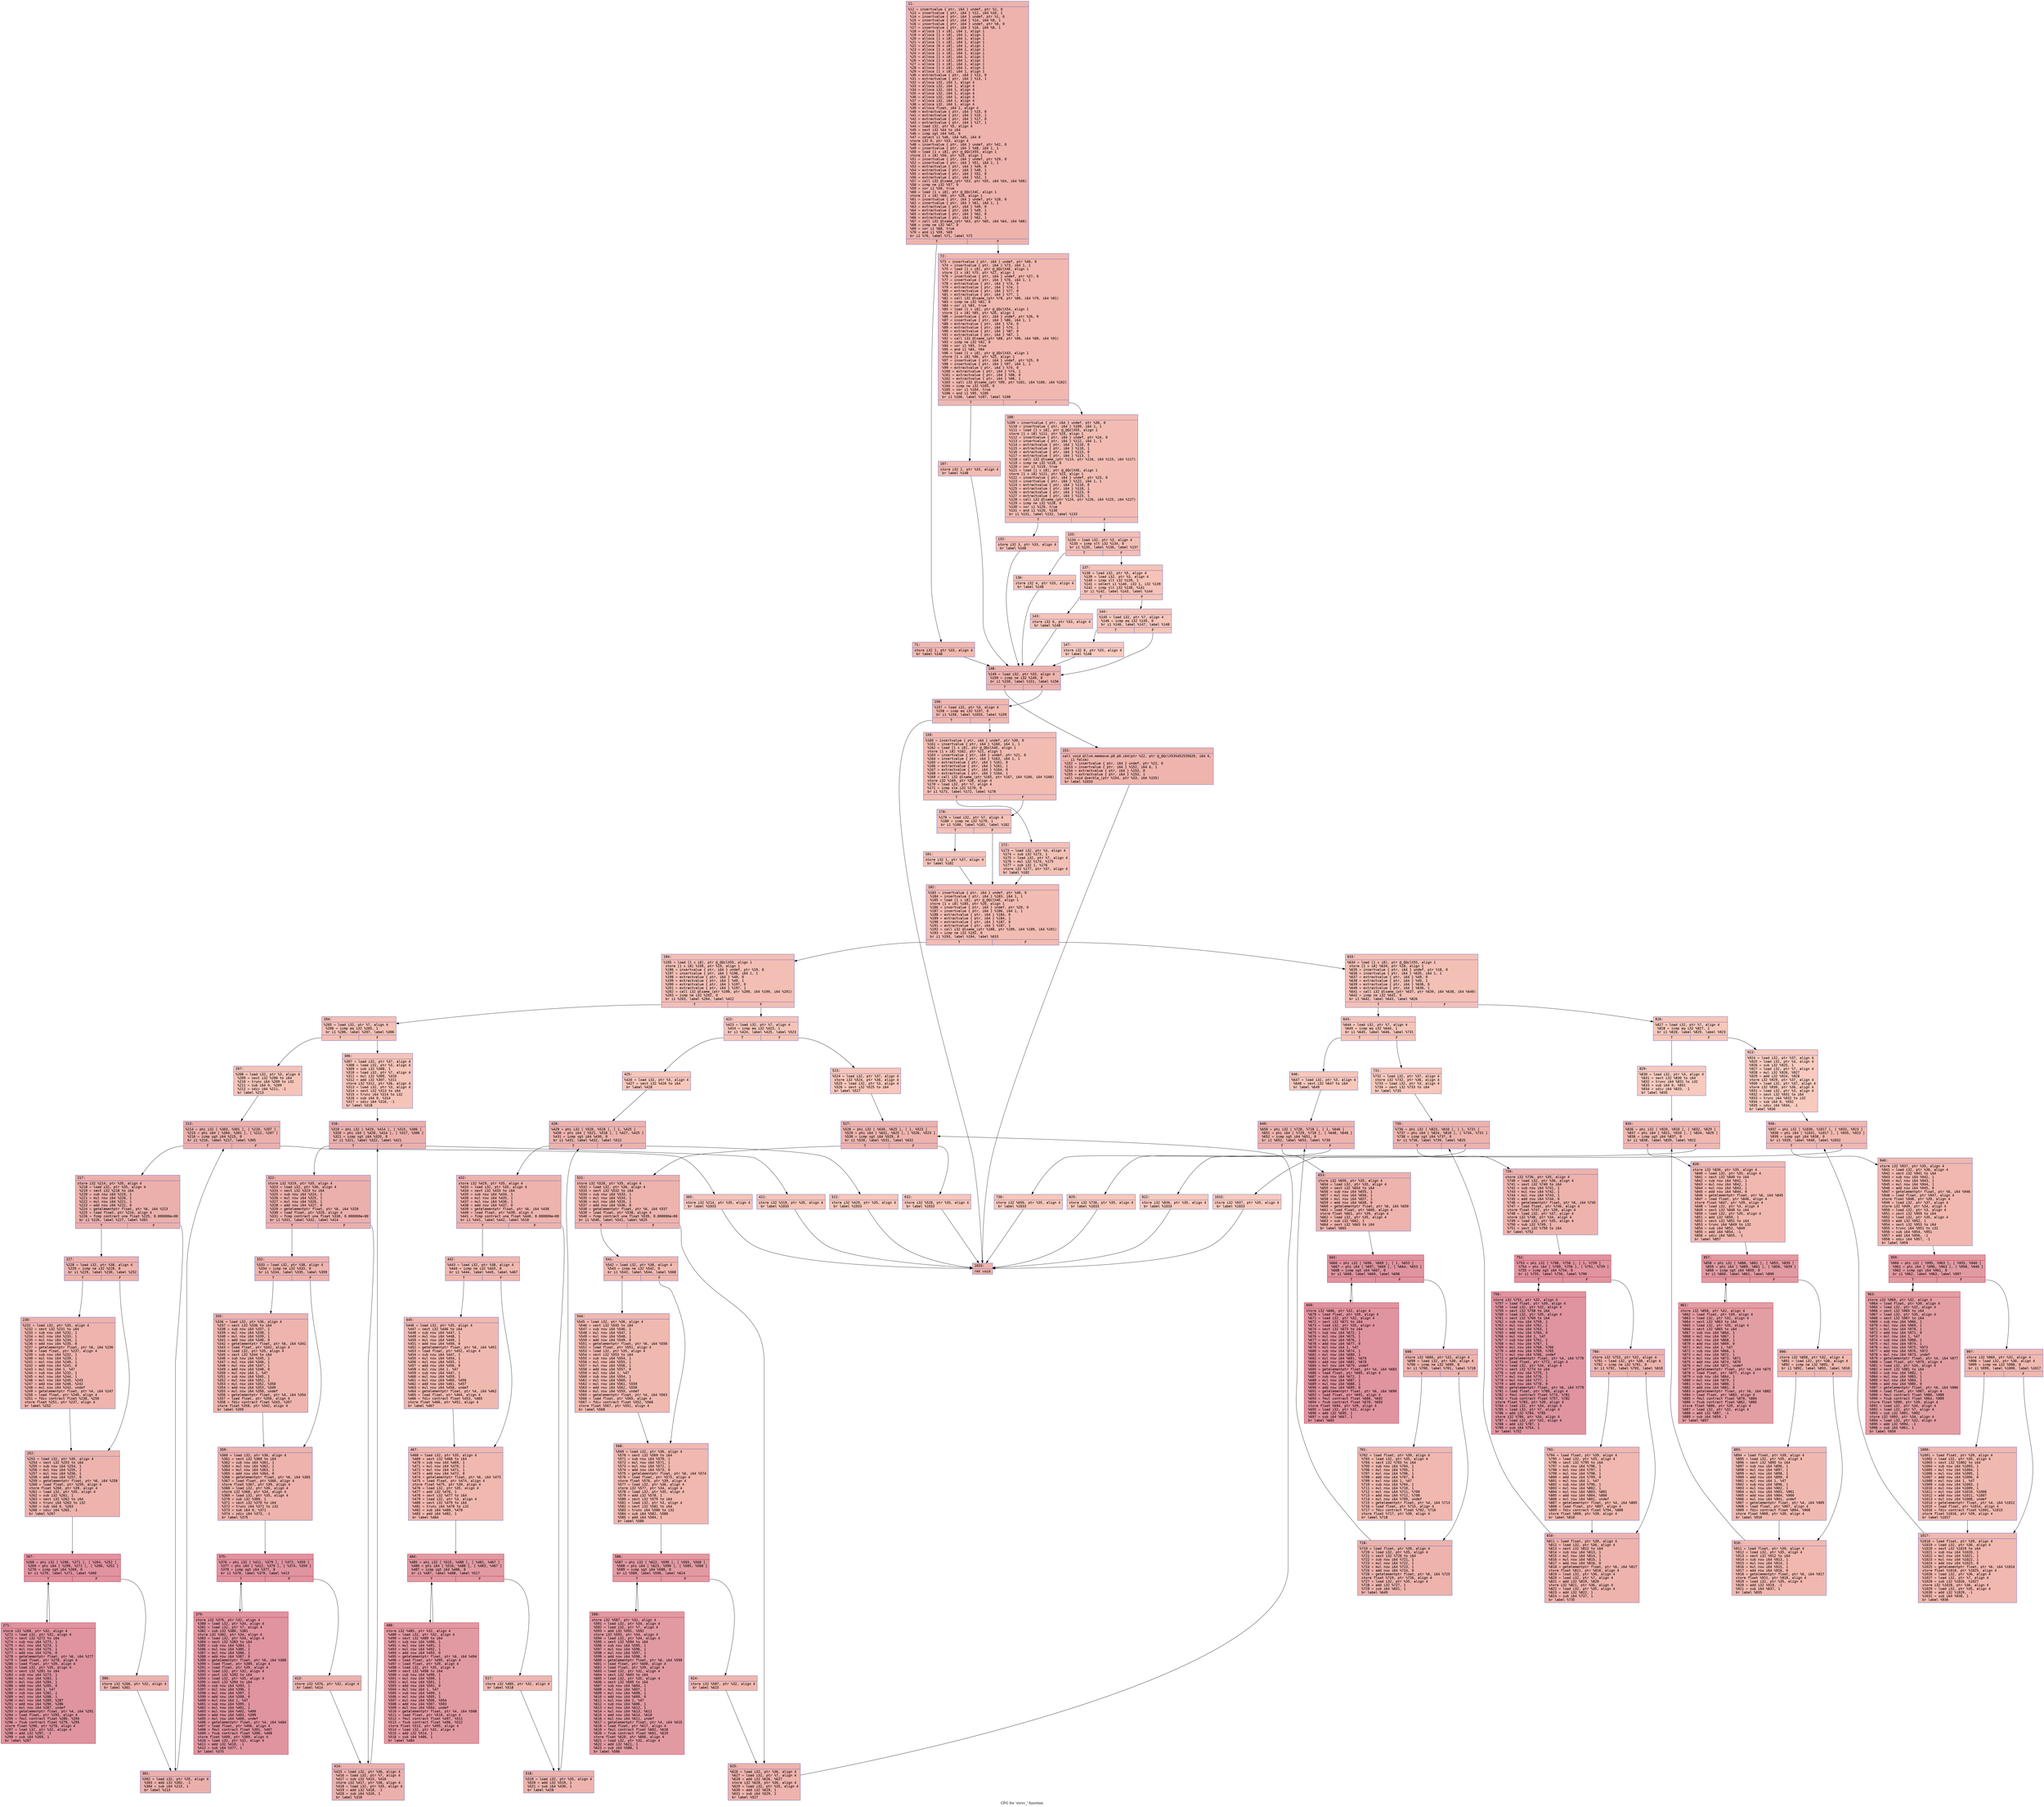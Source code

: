 digraph "CFG for 'strsv_' function" {
	label="CFG for 'strsv_' function";

	Node0x55ee107016b0 [shape=record,color="#3d50c3ff", style=filled, fillcolor="#d6524470" fontname="Courier",label="{11:\l|  %12 = insertvalue \{ ptr, i64 \} undef, ptr %2, 0\l  %13 = insertvalue \{ ptr, i64 \} %12, i64 %10, 1\l  %14 = insertvalue \{ ptr, i64 \} undef, ptr %1, 0\l  %15 = insertvalue \{ ptr, i64 \} %14, i64 %9, 1\l  %16 = insertvalue \{ ptr, i64 \} undef, ptr %0, 0\l  %17 = insertvalue \{ ptr, i64 \} %16, i64 %8, 1\l  %18 = alloca [1 x i8], i64 1, align 1\l  %19 = alloca [1 x i8], i64 1, align 1\l  %20 = alloca [1 x i8], i64 1, align 1\l  %21 = alloca [1 x i8], i64 1, align 1\l  %22 = alloca [6 x i8], i64 1, align 1\l  %23 = alloca [1 x i8], i64 1, align 1\l  %24 = alloca [1 x i8], i64 1, align 1\l  %25 = alloca [1 x i8], i64 1, align 1\l  %26 = alloca [1 x i8], i64 1, align 1\l  %27 = alloca [1 x i8], i64 1, align 1\l  %28 = alloca [1 x i8], i64 1, align 1\l  %29 = alloca [1 x i8], i64 1, align 1\l  %30 = extractvalue \{ ptr, i64 \} %13, 0\l  %31 = extractvalue \{ ptr, i64 \} %13, 1\l  %32 = alloca i32, i64 1, align 4\l  %33 = alloca i32, i64 1, align 4\l  %34 = alloca i32, i64 1, align 4\l  %35 = alloca i32, i64 1, align 4\l  %36 = alloca i32, i64 1, align 4\l  %37 = alloca i32, i64 1, align 4\l  %38 = alloca i32, i64 1, align 4\l  %39 = alloca float, i64 1, align 4\l  %40 = extractvalue \{ ptr, i64 \} %15, 0\l  %41 = extractvalue \{ ptr, i64 \} %15, 1\l  %42 = extractvalue \{ ptr, i64 \} %17, 0\l  %43 = extractvalue \{ ptr, i64 \} %17, 1\l  %44 = load i32, ptr %5, align 4\l  %45 = sext i32 %44 to i64\l  %46 = icmp sgt i64 %45, 0\l  %47 = select i1 %46, i64 %45, i64 0\l  store i32 0, ptr %33, align 4\l  %48 = insertvalue \{ ptr, i64 \} undef, ptr %42, 0\l  %49 = insertvalue \{ ptr, i64 \} %48, i64 1, 1\l  %50 = load [1 x i8], ptr @_QQclX55, align 1\l  store [1 x i8] %50, ptr %29, align 1\l  %51 = insertvalue \{ ptr, i64 \} undef, ptr %29, 0\l  %52 = insertvalue \{ ptr, i64 \} %51, i64 1, 1\l  %53 = extractvalue \{ ptr, i64 \} %49, 0\l  %54 = extractvalue \{ ptr, i64 \} %49, 1\l  %55 = extractvalue \{ ptr, i64 \} %52, 0\l  %56 = extractvalue \{ ptr, i64 \} %52, 1\l  %57 = call i32 @lsame_(ptr %53, ptr %55, i64 %54, i64 %56)\l  %58 = icmp ne i32 %57, 0\l  %59 = xor i1 %58, true\l  %60 = load [1 x i8], ptr @_QQclX4C, align 1\l  store [1 x i8] %60, ptr %28, align 1\l  %61 = insertvalue \{ ptr, i64 \} undef, ptr %28, 0\l  %62 = insertvalue \{ ptr, i64 \} %61, i64 1, 1\l  %63 = extractvalue \{ ptr, i64 \} %49, 0\l  %64 = extractvalue \{ ptr, i64 \} %49, 1\l  %65 = extractvalue \{ ptr, i64 \} %62, 0\l  %66 = extractvalue \{ ptr, i64 \} %62, 1\l  %67 = call i32 @lsame_(ptr %63, ptr %65, i64 %64, i64 %66)\l  %68 = icmp ne i32 %67, 0\l  %69 = xor i1 %68, true\l  %70 = and i1 %59, %69\l  br i1 %70, label %71, label %72\l|{<s0>T|<s1>F}}"];
	Node0x55ee107016b0:s0 -> Node0x55ee10704240[tooltip="11 -> 71\nProbability 50.00%" ];
	Node0x55ee107016b0:s1 -> Node0x55ee10704290[tooltip="11 -> 72\nProbability 50.00%" ];
	Node0x55ee10704240 [shape=record,color="#3d50c3ff", style=filled, fillcolor="#dc5d4a70" fontname="Courier",label="{71:\l|  store i32 1, ptr %33, align 4\l  br label %148\l}"];
	Node0x55ee10704240 -> Node0x55ee10704430[tooltip="71 -> 148\nProbability 100.00%" ];
	Node0x55ee10704290 [shape=record,color="#3d50c3ff", style=filled, fillcolor="#dc5d4a70" fontname="Courier",label="{72:\l|  %73 = insertvalue \{ ptr, i64 \} undef, ptr %40, 0\l  %74 = insertvalue \{ ptr, i64 \} %73, i64 1, 1\l  %75 = load [1 x i8], ptr @_QQclX4E, align 1\l  store [1 x i8] %75, ptr %27, align 1\l  %76 = insertvalue \{ ptr, i64 \} undef, ptr %27, 0\l  %77 = insertvalue \{ ptr, i64 \} %76, i64 1, 1\l  %78 = extractvalue \{ ptr, i64 \} %74, 0\l  %79 = extractvalue \{ ptr, i64 \} %74, 1\l  %80 = extractvalue \{ ptr, i64 \} %77, 0\l  %81 = extractvalue \{ ptr, i64 \} %77, 1\l  %82 = call i32 @lsame_(ptr %78, ptr %80, i64 %79, i64 %81)\l  %83 = icmp ne i32 %82, 0\l  %84 = xor i1 %83, true\l  %85 = load [1 x i8], ptr @_QQclX54, align 1\l  store [1 x i8] %85, ptr %26, align 1\l  %86 = insertvalue \{ ptr, i64 \} undef, ptr %26, 0\l  %87 = insertvalue \{ ptr, i64 \} %86, i64 1, 1\l  %88 = extractvalue \{ ptr, i64 \} %74, 0\l  %89 = extractvalue \{ ptr, i64 \} %74, 1\l  %90 = extractvalue \{ ptr, i64 \} %87, 0\l  %91 = extractvalue \{ ptr, i64 \} %87, 1\l  %92 = call i32 @lsame_(ptr %88, ptr %90, i64 %89, i64 %91)\l  %93 = icmp ne i32 %92, 0\l  %94 = xor i1 %93, true\l  %95 = and i1 %84, %94\l  %96 = load [1 x i8], ptr @_QQclX43, align 1\l  store [1 x i8] %96, ptr %25, align 1\l  %97 = insertvalue \{ ptr, i64 \} undef, ptr %25, 0\l  %98 = insertvalue \{ ptr, i64 \} %97, i64 1, 1\l  %99 = extractvalue \{ ptr, i64 \} %74, 0\l  %100 = extractvalue \{ ptr, i64 \} %74, 1\l  %101 = extractvalue \{ ptr, i64 \} %98, 0\l  %102 = extractvalue \{ ptr, i64 \} %98, 1\l  %103 = call i32 @lsame_(ptr %99, ptr %101, i64 %100, i64 %102)\l  %104 = icmp ne i32 %103, 0\l  %105 = xor i1 %104, true\l  %106 = and i1 %95, %105\l  br i1 %106, label %107, label %108\l|{<s0>T|<s1>F}}"];
	Node0x55ee10704290:s0 -> Node0x55ee10703010[tooltip="72 -> 107\nProbability 50.00%" ];
	Node0x55ee10704290:s1 -> Node0x55ee10703060[tooltip="72 -> 108\nProbability 50.00%" ];
	Node0x55ee10703010 [shape=record,color="#3d50c3ff", style=filled, fillcolor="#e1675170" fontname="Courier",label="{107:\l|  store i32 2, ptr %33, align 4\l  br label %148\l}"];
	Node0x55ee10703010 -> Node0x55ee10704430[tooltip="107 -> 148\nProbability 100.00%" ];
	Node0x55ee10703060 [shape=record,color="#3d50c3ff", style=filled, fillcolor="#e1675170" fontname="Courier",label="{108:\l|  %109 = insertvalue \{ ptr, i64 \} undef, ptr %30, 0\l  %110 = insertvalue \{ ptr, i64 \} %109, i64 1, 1\l  %111 = load [1 x i8], ptr @_QQclX55, align 1\l  store [1 x i8] %111, ptr %24, align 1\l  %112 = insertvalue \{ ptr, i64 \} undef, ptr %24, 0\l  %113 = insertvalue \{ ptr, i64 \} %112, i64 1, 1\l  %114 = extractvalue \{ ptr, i64 \} %110, 0\l  %115 = extractvalue \{ ptr, i64 \} %110, 1\l  %116 = extractvalue \{ ptr, i64 \} %113, 0\l  %117 = extractvalue \{ ptr, i64 \} %113, 1\l  %118 = call i32 @lsame_(ptr %114, ptr %116, i64 %115, i64 %117)\l  %119 = icmp ne i32 %118, 0\l  %120 = xor i1 %119, true\l  %121 = load [1 x i8], ptr @_QQclX4E, align 1\l  store [1 x i8] %121, ptr %23, align 1\l  %122 = insertvalue \{ ptr, i64 \} undef, ptr %23, 0\l  %123 = insertvalue \{ ptr, i64 \} %122, i64 1, 1\l  %124 = extractvalue \{ ptr, i64 \} %110, 0\l  %125 = extractvalue \{ ptr, i64 \} %110, 1\l  %126 = extractvalue \{ ptr, i64 \} %123, 0\l  %127 = extractvalue \{ ptr, i64 \} %123, 1\l  %128 = call i32 @lsame_(ptr %124, ptr %126, i64 %125, i64 %127)\l  %129 = icmp ne i32 %128, 0\l  %130 = xor i1 %129, true\l  %131 = and i1 %120, %130\l  br i1 %131, label %132, label %133\l|{<s0>T|<s1>F}}"];
	Node0x55ee10703060:s0 -> Node0x55ee10721da0[tooltip="108 -> 132\nProbability 50.00%" ];
	Node0x55ee10703060:s1 -> Node0x55ee10721df0[tooltip="108 -> 133\nProbability 50.00%" ];
	Node0x55ee10721da0 [shape=record,color="#3d50c3ff", style=filled, fillcolor="#e36c5570" fontname="Courier",label="{132:\l|  store i32 3, ptr %33, align 4\l  br label %148\l}"];
	Node0x55ee10721da0 -> Node0x55ee10704430[tooltip="132 -> 148\nProbability 100.00%" ];
	Node0x55ee10721df0 [shape=record,color="#3d50c3ff", style=filled, fillcolor="#e36c5570" fontname="Courier",label="{133:\l|  %134 = load i32, ptr %3, align 4\l  %135 = icmp slt i32 %134, 0\l  br i1 %135, label %136, label %137\l|{<s0>T|<s1>F}}"];
	Node0x55ee10721df0:s0 -> Node0x55ee10722110[tooltip="133 -> 136\nProbability 37.50%" ];
	Node0x55ee10721df0:s1 -> Node0x55ee10722160[tooltip="133 -> 137\nProbability 62.50%" ];
	Node0x55ee10722110 [shape=record,color="#3d50c3ff", style=filled, fillcolor="#e97a5f70" fontname="Courier",label="{136:\l|  store i32 4, ptr %33, align 4\l  br label %148\l}"];
	Node0x55ee10722110 -> Node0x55ee10704430[tooltip="136 -> 148\nProbability 100.00%" ];
	Node0x55ee10722160 [shape=record,color="#3d50c3ff", style=filled, fillcolor="#e8765c70" fontname="Courier",label="{137:\l|  %138 = load i32, ptr %5, align 4\l  %139 = load i32, ptr %3, align 4\l  %140 = icmp slt i32 %139, 1\l  %141 = select i1 %140, i32 1, i32 %139\l  %142 = icmp slt i32 %138, %141\l  br i1 %142, label %143, label %144\l|{<s0>T|<s1>F}}"];
	Node0x55ee10722160:s0 -> Node0x55ee10722640[tooltip="137 -> 143\nProbability 50.00%" ];
	Node0x55ee10722160:s1 -> Node0x55ee10722690[tooltip="137 -> 144\nProbability 50.00%" ];
	Node0x55ee10722640 [shape=record,color="#3d50c3ff", style=filled, fillcolor="#e97a5f70" fontname="Courier",label="{143:\l|  store i32 6, ptr %33, align 4\l  br label %148\l}"];
	Node0x55ee10722640 -> Node0x55ee10704430[tooltip="143 -> 148\nProbability 100.00%" ];
	Node0x55ee10722690 [shape=record,color="#3d50c3ff", style=filled, fillcolor="#e97a5f70" fontname="Courier",label="{144:\l|  %145 = load i32, ptr %7, align 4\l  %146 = icmp eq i32 %145, 0\l  br i1 %146, label %147, label %148\l|{<s0>T|<s1>F}}"];
	Node0x55ee10722690:s0 -> Node0x55ee107229b0[tooltip="144 -> 147\nProbability 37.50%" ];
	Node0x55ee10722690:s1 -> Node0x55ee10704430[tooltip="144 -> 148\nProbability 62.50%" ];
	Node0x55ee107229b0 [shape=record,color="#3d50c3ff", style=filled, fillcolor="#ef886b70" fontname="Courier",label="{147:\l|  store i32 8, ptr %33, align 4\l  br label %148\l}"];
	Node0x55ee107229b0 -> Node0x55ee10704430[tooltip="147 -> 148\nProbability 100.00%" ];
	Node0x55ee10704430 [shape=record,color="#3d50c3ff", style=filled, fillcolor="#d6524470" fontname="Courier",label="{148:\l|  %149 = load i32, ptr %33, align 4\l  %150 = icmp ne i32 %149, 0\l  br i1 %150, label %151, label %156\l|{<s0>T|<s1>F}}"];
	Node0x55ee10704430:s0 -> Node0x55ee10722cd0[tooltip="148 -> 151\nProbability 62.50%" ];
	Node0x55ee10704430:s1 -> Node0x55ee10722d20[tooltip="148 -> 156\nProbability 37.50%" ];
	Node0x55ee10722cd0 [shape=record,color="#3d50c3ff", style=filled, fillcolor="#d8564670" fontname="Courier",label="{151:\l|  call void @llvm.memmove.p0.p0.i64(ptr %22, ptr @_QQclX535452535620, i64 6,\l... i1 false)\l  %152 = insertvalue \{ ptr, i64 \} undef, ptr %22, 0\l  %153 = insertvalue \{ ptr, i64 \} %152, i64 6, 1\l  %154 = extractvalue \{ ptr, i64 \} %153, 0\l  %155 = extractvalue \{ ptr, i64 \} %153, 1\l  call void @xerbla_(ptr %154, ptr %33, i64 %155)\l  br label %1033\l}"];
	Node0x55ee10722cd0 -> Node0x55ee10723320[tooltip="151 -> 1033\nProbability 100.00%" ];
	Node0x55ee10722d20 [shape=record,color="#3d50c3ff", style=filled, fillcolor="#dc5d4a70" fontname="Courier",label="{156:\l|  %157 = load i32, ptr %3, align 4\l  %158 = icmp eq i32 %157, 0\l  br i1 %158, label %1033, label %159\l|{<s0>T|<s1>F}}"];
	Node0x55ee10722d20:s0 -> Node0x55ee10723320[tooltip="156 -> 1033\nProbability 37.50%" ];
	Node0x55ee10722d20:s1 -> Node0x55ee107234f0[tooltip="156 -> 159\nProbability 62.50%" ];
	Node0x55ee107234f0 [shape=record,color="#3d50c3ff", style=filled, fillcolor="#e1675170" fontname="Courier",label="{159:\l|  %160 = insertvalue \{ ptr, i64 \} undef, ptr %30, 0\l  %161 = insertvalue \{ ptr, i64 \} %160, i64 1, 1\l  %162 = load [1 x i8], ptr @_QQclX4E, align 1\l  store [1 x i8] %162, ptr %21, align 1\l  %163 = insertvalue \{ ptr, i64 \} undef, ptr %21, 0\l  %164 = insertvalue \{ ptr, i64 \} %163, i64 1, 1\l  %165 = extractvalue \{ ptr, i64 \} %161, 0\l  %166 = extractvalue \{ ptr, i64 \} %161, 1\l  %167 = extractvalue \{ ptr, i64 \} %164, 0\l  %168 = extractvalue \{ ptr, i64 \} %164, 1\l  %169 = call i32 @lsame_(ptr %165, ptr %167, i64 %166, i64 %168)\l  store i32 %169, ptr %38, align 4\l  %170 = load i32, ptr %7, align 4\l  %171 = icmp sle i32 %170, 0\l  br i1 %171, label %172, label %178\l|{<s0>T|<s1>F}}"];
	Node0x55ee107234f0:s0 -> Node0x55ee10723f10[tooltip="159 -> 172\nProbability 50.00%" ];
	Node0x55ee107234f0:s1 -> Node0x55ee10723f60[tooltip="159 -> 178\nProbability 50.00%" ];
	Node0x55ee10723f10 [shape=record,color="#3d50c3ff", style=filled, fillcolor="#e5705870" fontname="Courier",label="{172:\l|  %173 = load i32, ptr %3, align 4\l  %174 = sub i32 %173, 1\l  %175 = load i32, ptr %7, align 4\l  %176 = mul i32 %174, %175\l  %177 = sub i32 1, %176\l  store i32 %177, ptr %37, align 4\l  br label %182\l}"];
	Node0x55ee10723f10 -> Node0x55ee107243b0[tooltip="172 -> 182\nProbability 100.00%" ];
	Node0x55ee10723f60 [shape=record,color="#3d50c3ff", style=filled, fillcolor="#e5705870" fontname="Courier",label="{178:\l|  %179 = load i32, ptr %7, align 4\l  %180 = icmp ne i32 %179, 1\l  br i1 %180, label %181, label %182\l|{<s0>T|<s1>F}}"];
	Node0x55ee10723f60:s0 -> Node0x55ee10724580[tooltip="178 -> 181\nProbability 50.00%" ];
	Node0x55ee10723f60:s1 -> Node0x55ee107243b0[tooltip="178 -> 182\nProbability 50.00%" ];
	Node0x55ee10724580 [shape=record,color="#3d50c3ff", style=filled, fillcolor="#e8765c70" fontname="Courier",label="{181:\l|  store i32 1, ptr %37, align 4\l  br label %182\l}"];
	Node0x55ee10724580 -> Node0x55ee107243b0[tooltip="181 -> 182\nProbability 100.00%" ];
	Node0x55ee107243b0 [shape=record,color="#3d50c3ff", style=filled, fillcolor="#e1675170" fontname="Courier",label="{182:\l|  %183 = insertvalue \{ ptr, i64 \} undef, ptr %40, 0\l  %184 = insertvalue \{ ptr, i64 \} %183, i64 1, 1\l  %185 = load [1 x i8], ptr @_QQclX4E, align 1\l  store [1 x i8] %185, ptr %20, align 1\l  %186 = insertvalue \{ ptr, i64 \} undef, ptr %20, 0\l  %187 = insertvalue \{ ptr, i64 \} %186, i64 1, 1\l  %188 = extractvalue \{ ptr, i64 \} %184, 0\l  %189 = extractvalue \{ ptr, i64 \} %184, 1\l  %190 = extractvalue \{ ptr, i64 \} %187, 0\l  %191 = extractvalue \{ ptr, i64 \} %187, 1\l  %192 = call i32 @lsame_(ptr %188, ptr %190, i64 %189, i64 %191)\l  %193 = icmp ne i32 %192, 0\l  br i1 %193, label %194, label %633\l|{<s0>T|<s1>F}}"];
	Node0x55ee107243b0:s0 -> Node0x55ee1071fdd0[tooltip="182 -> 194\nProbability 62.50%" ];
	Node0x55ee107243b0:s1 -> Node0x55ee1071fe20[tooltip="182 -> 633\nProbability 37.50%" ];
	Node0x55ee1071fdd0 [shape=record,color="#3d50c3ff", style=filled, fillcolor="#e36c5570" fontname="Courier",label="{194:\l|  %195 = load [1 x i8], ptr @_QQclX55, align 1\l  store [1 x i8] %195, ptr %19, align 1\l  %196 = insertvalue \{ ptr, i64 \} undef, ptr %19, 0\l  %197 = insertvalue \{ ptr, i64 \} %196, i64 1, 1\l  %198 = extractvalue \{ ptr, i64 \} %49, 0\l  %199 = extractvalue \{ ptr, i64 \} %49, 1\l  %200 = extractvalue \{ ptr, i64 \} %197, 0\l  %201 = extractvalue \{ ptr, i64 \} %197, 1\l  %202 = call i32 @lsame_(ptr %198, ptr %200, i64 %199, i64 %201)\l  %203 = icmp ne i32 %202, 0\l  br i1 %203, label %204, label %422\l|{<s0>T|<s1>F}}"];
	Node0x55ee1071fdd0:s0 -> Node0x55ee107205c0[tooltip="194 -> 204\nProbability 62.50%" ];
	Node0x55ee1071fdd0:s1 -> Node0x55ee10720610[tooltip="194 -> 422\nProbability 37.50%" ];
	Node0x55ee107205c0 [shape=record,color="#3d50c3ff", style=filled, fillcolor="#e5705870" fontname="Courier",label="{204:\l|  %205 = load i32, ptr %7, align 4\l  %206 = icmp eq i32 %205, 1\l  br i1 %206, label %207, label %306\l|{<s0>T|<s1>F}}"];
	Node0x55ee107205c0:s0 -> Node0x55ee10720820[tooltip="204 -> 207\nProbability 50.00%" ];
	Node0x55ee107205c0:s1 -> Node0x55ee10720870[tooltip="204 -> 306\nProbability 50.00%" ];
	Node0x55ee10720820 [shape=record,color="#3d50c3ff", style=filled, fillcolor="#e97a5f70" fontname="Courier",label="{207:\l|  %208 = load i32, ptr %3, align 4\l  %209 = sext i32 %208 to i64\l  %210 = trunc i64 %209 to i32\l  %211 = sub i64 0, %209\l  %212 = sdiv i64 %211, -1\l  br label %213\l}"];
	Node0x55ee10720820 -> Node0x55ee10726dc0[tooltip="207 -> 213\nProbability 100.00%" ];
	Node0x55ee10726dc0 [shape=record,color="#3d50c3ff", style=filled, fillcolor="#d24b4070" fontname="Courier",label="{213:\l|  %214 = phi i32 [ %303, %301 ], [ %210, %207 ]\l  %215 = phi i64 [ %304, %301 ], [ %212, %207 ]\l  %216 = icmp sgt i64 %215, 0\l  br i1 %216, label %217, label %305\l|{<s0>T|<s1>F}}"];
	Node0x55ee10726dc0:s0 -> Node0x55ee107270e0[tooltip="213 -> 217\nProbability 96.88%" ];
	Node0x55ee10726dc0:s1 -> Node0x55ee10727130[tooltip="213 -> 305\nProbability 3.12%" ];
	Node0x55ee107270e0 [shape=record,color="#3d50c3ff", style=filled, fillcolor="#d24b4070" fontname="Courier",label="{217:\l|  store i32 %214, ptr %35, align 4\l  %218 = load i32, ptr %35, align 4\l  %219 = sext i32 %218 to i64\l  %220 = sub nsw i64 %219, 1\l  %221 = mul nsw i64 %220, 1\l  %222 = mul nsw i64 %221, 1\l  %223 = add nsw i64 %222, 0\l  %224 = getelementptr float, ptr %6, i64 %223\l  %225 = load float, ptr %224, align 4\l  %226 = fcmp contract une float %225, 0.000000e+00\l  br i1 %226, label %227, label %301\l|{<s0>T|<s1>F}}"];
	Node0x55ee107270e0:s0 -> Node0x55ee107277b0[tooltip="217 -> 227\nProbability 62.50%" ];
	Node0x55ee107270e0:s1 -> Node0x55ee10726e80[tooltip="217 -> 301\nProbability 37.50%" ];
	Node0x55ee107277b0 [shape=record,color="#3d50c3ff", style=filled, fillcolor="#d6524470" fontname="Courier",label="{227:\l|  %228 = load i32, ptr %38, align 4\l  %229 = icmp ne i32 %228, 0\l  br i1 %229, label %230, label %252\l|{<s0>T|<s1>F}}"];
	Node0x55ee107277b0:s0 -> Node0x55ee107279c0[tooltip="227 -> 230\nProbability 62.50%" ];
	Node0x55ee107277b0:s1 -> Node0x55ee10727a10[tooltip="227 -> 252\nProbability 37.50%" ];
	Node0x55ee107279c0 [shape=record,color="#3d50c3ff", style=filled, fillcolor="#d8564670" fontname="Courier",label="{230:\l|  %231 = load i32, ptr %35, align 4\l  %232 = sext i32 %231 to i64\l  %233 = sub nsw i64 %232, 1\l  %234 = mul nsw i64 %233, 1\l  %235 = mul nsw i64 %234, 1\l  %236 = add nsw i64 %235, 0\l  %237 = getelementptr float, ptr %6, i64 %236\l  %238 = load float, ptr %237, align 4\l  %239 = sub nsw i64 %232, 1\l  %240 = mul nsw i64 %239, 1\l  %241 = mul nsw i64 %240, 1\l  %242 = add nsw i64 %241, 0\l  %243 = mul nsw i64 1, %47\l  %244 = sub nsw i64 %232, 1\l  %245 = mul nsw i64 %244, 1\l  %246 = mul nsw i64 %245, %243\l  %247 = add nsw i64 %246, %242\l  %248 = mul nsw i64 %243, undef\l  %249 = getelementptr float, ptr %4, i64 %247\l  %250 = load float, ptr %249, align 4\l  %251 = fdiv contract float %238, %250\l  store float %251, ptr %237, align 4\l  br label %252\l}"];
	Node0x55ee107279c0 -> Node0x55ee10727a10[tooltip="230 -> 252\nProbability 100.00%" ];
	Node0x55ee10727a10 [shape=record,color="#3d50c3ff", style=filled, fillcolor="#d6524470" fontname="Courier",label="{252:\l|  %253 = load i32, ptr %35, align 4\l  %254 = sext i32 %253 to i64\l  %255 = sub nsw i64 %254, 1\l  %256 = mul nsw i64 %255, 1\l  %257 = mul nsw i64 %256, 1\l  %258 = add nsw i64 %257, 0\l  %259 = getelementptr float, ptr %6, i64 %258\l  %260 = load float, ptr %259, align 4\l  store float %260, ptr %39, align 4\l  %261 = load i32, ptr %35, align 4\l  %262 = sub i32 %261, 1\l  %263 = sext i32 %262 to i64\l  %264 = trunc i64 %263 to i32\l  %265 = sub i64 0, %263\l  %266 = sdiv i64 %265, -1\l  br label %267\l}"];
	Node0x55ee10727a10 -> Node0x55ee10728fc0[tooltip="252 -> 267\nProbability 100.00%" ];
	Node0x55ee10728fc0 [shape=record,color="#b70d28ff", style=filled, fillcolor="#b70d2870" fontname="Courier",label="{267:\l|  %268 = phi i32 [ %298, %271 ], [ %264, %252 ]\l  %269 = phi i64 [ %299, %271 ], [ %266, %252 ]\l  %270 = icmp sgt i64 %269, 0\l  br i1 %270, label %271, label %300\l|{<s0>T|<s1>F}}"];
	Node0x55ee10728fc0:s0 -> Node0x55ee10729080[tooltip="267 -> 271\nProbability 96.88%" ];
	Node0x55ee10728fc0:s1 -> Node0x55ee107292e0[tooltip="267 -> 300\nProbability 3.12%" ];
	Node0x55ee10729080 [shape=record,color="#b70d28ff", style=filled, fillcolor="#b70d2870" fontname="Courier",label="{271:\l|  store i32 %268, ptr %32, align 4\l  %272 = load i32, ptr %32, align 4\l  %273 = sext i32 %272 to i64\l  %274 = sub nsw i64 %273, 1\l  %275 = mul nsw i64 %274, 1\l  %276 = mul nsw i64 %275, 1\l  %277 = add nsw i64 %276, 0\l  %278 = getelementptr float, ptr %6, i64 %277\l  %279 = load float, ptr %278, align 4\l  %280 = load float, ptr %39, align 4\l  %281 = load i32, ptr %35, align 4\l  %282 = sext i32 %281 to i64\l  %283 = sub nsw i64 %273, 1\l  %284 = mul nsw i64 %283, 1\l  %285 = mul nsw i64 %284, 1\l  %286 = add nsw i64 %285, 0\l  %287 = mul nsw i64 1, %47\l  %288 = sub nsw i64 %282, 1\l  %289 = mul nsw i64 %288, 1\l  %290 = mul nsw i64 %289, %287\l  %291 = add nsw i64 %290, %286\l  %292 = mul nsw i64 %287, undef\l  %293 = getelementptr float, ptr %4, i64 %291\l  %294 = load float, ptr %293, align 4\l  %295 = fmul contract float %280, %294\l  %296 = fsub contract float %279, %295\l  store float %296, ptr %278, align 4\l  %297 = load i32, ptr %32, align 4\l  %298 = add i32 %297, -1\l  %299 = sub i64 %269, 1\l  br label %267\l}"];
	Node0x55ee10729080 -> Node0x55ee10728fc0[tooltip="271 -> 267\nProbability 100.00%" ];
	Node0x55ee107292e0 [shape=record,color="#3d50c3ff", style=filled, fillcolor="#d6524470" fontname="Courier",label="{300:\l|  store i32 %268, ptr %32, align 4\l  br label %301\l}"];
	Node0x55ee107292e0 -> Node0x55ee10726e80[tooltip="300 -> 301\nProbability 100.00%" ];
	Node0x55ee10726e80 [shape=record,color="#3d50c3ff", style=filled, fillcolor="#d24b4070" fontname="Courier",label="{301:\l|  %302 = load i32, ptr %35, align 4\l  %303 = add i32 %302, -1\l  %304 = sub i64 %215, 1\l  br label %213\l}"];
	Node0x55ee10726e80 -> Node0x55ee10726dc0[tooltip="301 -> 213\nProbability 100.00%" ];
	Node0x55ee10727130 [shape=record,color="#3d50c3ff", style=filled, fillcolor="#e97a5f70" fontname="Courier",label="{305:\l|  store i32 %214, ptr %35, align 4\l  br label %1033\l}"];
	Node0x55ee10727130 -> Node0x55ee10723320[tooltip="305 -> 1033\nProbability 100.00%" ];
	Node0x55ee10720870 [shape=record,color="#3d50c3ff", style=filled, fillcolor="#e97a5f70" fontname="Courier",label="{306:\l|  %307 = load i32, ptr %37, align 4\l  %308 = load i32, ptr %3, align 4\l  %309 = sub i32 %308, 1\l  %310 = load i32, ptr %7, align 4\l  %311 = mul i32 %309, %310\l  %312 = add i32 %307, %311\l  store i32 %312, ptr %36, align 4\l  %313 = load i32, ptr %3, align 4\l  %314 = sext i32 %313 to i64\l  %315 = trunc i64 %314 to i32\l  %316 = sub i64 0, %314\l  %317 = sdiv i64 %316, -1\l  br label %318\l}"];
	Node0x55ee10720870 -> Node0x55ee1072af50[tooltip="306 -> 318\nProbability 100.00%" ];
	Node0x55ee1072af50 [shape=record,color="#3d50c3ff", style=filled, fillcolor="#d24b4070" fontname="Courier",label="{318:\l|  %319 = phi i32 [ %419, %414 ], [ %315, %306 ]\l  %320 = phi i64 [ %420, %414 ], [ %317, %306 ]\l  %321 = icmp sgt i64 %320, 0\l  br i1 %321, label %322, label %421\l|{<s0>T|<s1>F}}"];
	Node0x55ee1072af50:s0 -> Node0x55ee1072b270[tooltip="318 -> 322\nProbability 96.88%" ];
	Node0x55ee1072af50:s1 -> Node0x55ee1072b2c0[tooltip="318 -> 421\nProbability 3.12%" ];
	Node0x55ee1072b270 [shape=record,color="#3d50c3ff", style=filled, fillcolor="#d24b4070" fontname="Courier",label="{322:\l|  store i32 %319, ptr %35, align 4\l  %323 = load i32, ptr %36, align 4\l  %324 = sext i32 %323 to i64\l  %325 = sub nsw i64 %324, 1\l  %326 = mul nsw i64 %325, 1\l  %327 = mul nsw i64 %326, 1\l  %328 = add nsw i64 %327, 0\l  %329 = getelementptr float, ptr %6, i64 %328\l  %330 = load float, ptr %329, align 4\l  %331 = fcmp contract une float %330, 0.000000e+00\l  br i1 %331, label %332, label %414\l|{<s0>T|<s1>F}}"];
	Node0x55ee1072b270:s0 -> Node0x55ee1072b940[tooltip="322 -> 332\nProbability 62.50%" ];
	Node0x55ee1072b270:s1 -> Node0x55ee1072b010[tooltip="322 -> 414\nProbability 37.50%" ];
	Node0x55ee1072b940 [shape=record,color="#3d50c3ff", style=filled, fillcolor="#d6524470" fontname="Courier",label="{332:\l|  %333 = load i32, ptr %38, align 4\l  %334 = icmp ne i32 %333, 0\l  br i1 %334, label %335, label %359\l|{<s0>T|<s1>F}}"];
	Node0x55ee1072b940:s0 -> Node0x55ee1072bb50[tooltip="332 -> 335\nProbability 62.50%" ];
	Node0x55ee1072b940:s1 -> Node0x55ee1072bba0[tooltip="332 -> 359\nProbability 37.50%" ];
	Node0x55ee1072bb50 [shape=record,color="#3d50c3ff", style=filled, fillcolor="#d8564670" fontname="Courier",label="{335:\l|  %336 = load i32, ptr %36, align 4\l  %337 = sext i32 %336 to i64\l  %338 = sub nsw i64 %337, 1\l  %339 = mul nsw i64 %338, 1\l  %340 = mul nsw i64 %339, 1\l  %341 = add nsw i64 %340, 0\l  %342 = getelementptr float, ptr %6, i64 %341\l  %343 = load float, ptr %342, align 4\l  %344 = load i32, ptr %35, align 4\l  %345 = sext i32 %344 to i64\l  %346 = sub nsw i64 %345, 1\l  %347 = mul nsw i64 %346, 1\l  %348 = mul nsw i64 %347, 1\l  %349 = add nsw i64 %348, 0\l  %350 = mul nsw i64 1, %47\l  %351 = sub nsw i64 %345, 1\l  %352 = mul nsw i64 %351, 1\l  %353 = mul nsw i64 %352, %350\l  %354 = add nsw i64 %353, %349\l  %355 = mul nsw i64 %350, undef\l  %356 = getelementptr float, ptr %4, i64 %354\l  %357 = load float, ptr %356, align 4\l  %358 = fdiv contract float %343, %357\l  store float %358, ptr %342, align 4\l  br label %359\l}"];
	Node0x55ee1072bb50 -> Node0x55ee1072bba0[tooltip="335 -> 359\nProbability 100.00%" ];
	Node0x55ee1072bba0 [shape=record,color="#3d50c3ff", style=filled, fillcolor="#d6524470" fontname="Courier",label="{359:\l|  %360 = load i32, ptr %36, align 4\l  %361 = sext i32 %360 to i64\l  %362 = sub nsw i64 %361, 1\l  %363 = mul nsw i64 %362, 1\l  %364 = mul nsw i64 %363, 1\l  %365 = add nsw i64 %364, 0\l  %366 = getelementptr float, ptr %6, i64 %365\l  %367 = load float, ptr %366, align 4\l  store float %367, ptr %39, align 4\l  %368 = load i32, ptr %36, align 4\l  store i32 %368, ptr %34, align 4\l  %369 = load i32, ptr %35, align 4\l  %370 = sub i32 %369, 1\l  %371 = sext i32 %370 to i64\l  %372 = trunc i64 %371 to i32\l  %373 = sub i64 0, %371\l  %374 = sdiv i64 %373, -1\l  br label %375\l}"];
	Node0x55ee1072bba0 -> Node0x55ee1072d360[tooltip="359 -> 375\nProbability 100.00%" ];
	Node0x55ee1072d360 [shape=record,color="#b70d28ff", style=filled, fillcolor="#b70d2870" fontname="Courier",label="{375:\l|  %376 = phi i32 [ %411, %379 ], [ %372, %359 ]\l  %377 = phi i64 [ %412, %379 ], [ %374, %359 ]\l  %378 = icmp sgt i64 %377, 0\l  br i1 %378, label %379, label %413\l|{<s0>T|<s1>F}}"];
	Node0x55ee1072d360:s0 -> Node0x55ee1072d420[tooltip="375 -> 379\nProbability 96.88%" ];
	Node0x55ee1072d360:s1 -> Node0x55ee1072d680[tooltip="375 -> 413\nProbability 3.12%" ];
	Node0x55ee1072d420 [shape=record,color="#b70d28ff", style=filled, fillcolor="#b70d2870" fontname="Courier",label="{379:\l|  store i32 %376, ptr %32, align 4\l  %380 = load i32, ptr %34, align 4\l  %381 = load i32, ptr %7, align 4\l  %382 = sub i32 %380, %381\l  store i32 %382, ptr %34, align 4\l  %383 = load i32, ptr %34, align 4\l  %384 = sext i32 %383 to i64\l  %385 = sub nsw i64 %384, 1\l  %386 = mul nsw i64 %385, 1\l  %387 = mul nsw i64 %386, 1\l  %388 = add nsw i64 %387, 0\l  %389 = getelementptr float, ptr %6, i64 %388\l  %390 = load float, ptr %389, align 4\l  %391 = load float, ptr %39, align 4\l  %392 = load i32, ptr %32, align 4\l  %393 = sext i32 %392 to i64\l  %394 = load i32, ptr %35, align 4\l  %395 = sext i32 %394 to i64\l  %396 = sub nsw i64 %393, 1\l  %397 = mul nsw i64 %396, 1\l  %398 = mul nsw i64 %397, 1\l  %399 = add nsw i64 %398, 0\l  %400 = mul nsw i64 1, %47\l  %401 = sub nsw i64 %395, 1\l  %402 = mul nsw i64 %401, 1\l  %403 = mul nsw i64 %402, %400\l  %404 = add nsw i64 %403, %399\l  %405 = mul nsw i64 %400, undef\l  %406 = getelementptr float, ptr %4, i64 %404\l  %407 = load float, ptr %406, align 4\l  %408 = fmul contract float %391, %407\l  %409 = fsub contract float %390, %408\l  store float %409, ptr %389, align 4\l  %410 = load i32, ptr %32, align 4\l  %411 = add i32 %410, -1\l  %412 = sub i64 %377, 1\l  br label %375\l}"];
	Node0x55ee1072d420 -> Node0x55ee1072d360[tooltip="379 -> 375\nProbability 100.00%" ];
	Node0x55ee1072d680 [shape=record,color="#3d50c3ff", style=filled, fillcolor="#d6524470" fontname="Courier",label="{413:\l|  store i32 %376, ptr %32, align 4\l  br label %414\l}"];
	Node0x55ee1072d680 -> Node0x55ee1072b010[tooltip="413 -> 414\nProbability 100.00%" ];
	Node0x55ee1072b010 [shape=record,color="#3d50c3ff", style=filled, fillcolor="#d24b4070" fontname="Courier",label="{414:\l|  %415 = load i32, ptr %36, align 4\l  %416 = load i32, ptr %7, align 4\l  %417 = sub i32 %415, %416\l  store i32 %417, ptr %36, align 4\l  %418 = load i32, ptr %35, align 4\l  %419 = add i32 %418, -1\l  %420 = sub i64 %320, 1\l  br label %318\l}"];
	Node0x55ee1072b010 -> Node0x55ee1072af50[tooltip="414 -> 318\nProbability 100.00%" ];
	Node0x55ee1072b2c0 [shape=record,color="#3d50c3ff", style=filled, fillcolor="#e97a5f70" fontname="Courier",label="{421:\l|  store i32 %319, ptr %35, align 4\l  br label %1033\l}"];
	Node0x55ee1072b2c0 -> Node0x55ee10723320[tooltip="421 -> 1033\nProbability 100.00%" ];
	Node0x55ee10720610 [shape=record,color="#3d50c3ff", style=filled, fillcolor="#e97a5f70" fontname="Courier",label="{422:\l|  %423 = load i32, ptr %7, align 4\l  %424 = icmp eq i32 %423, 1\l  br i1 %424, label %425, label %523\l|{<s0>T|<s1>F}}"];
	Node0x55ee10720610:s0 -> Node0x55ee107265e0[tooltip="422 -> 425\nProbability 50.00%" ];
	Node0x55ee10720610:s1 -> Node0x55ee10726630[tooltip="422 -> 523\nProbability 50.00%" ];
	Node0x55ee107265e0 [shape=record,color="#3d50c3ff", style=filled, fillcolor="#ec7f6370" fontname="Courier",label="{425:\l|  %426 = load i32, ptr %3, align 4\l  %427 = sext i32 %426 to i64\l  br label %428\l}"];
	Node0x55ee107265e0 -> Node0x55ee10726820[tooltip="425 -> 428\nProbability 100.00%" ];
	Node0x55ee10726820 [shape=record,color="#3d50c3ff", style=filled, fillcolor="#d6524470" fontname="Courier",label="{428:\l|  %429 = phi i32 [ %520, %518 ], [ 1, %425 ]\l  %430 = phi i64 [ %521, %518 ], [ %427, %425 ]\l  %431 = icmp sgt i64 %430, 0\l  br i1 %431, label %432, label %522\l|{<s0>T|<s1>F}}"];
	Node0x55ee10726820:s0 -> Node0x55ee10726b40[tooltip="428 -> 432\nProbability 96.88%" ];
	Node0x55ee10726820:s1 -> Node0x55ee10726b90[tooltip="428 -> 522\nProbability 3.12%" ];
	Node0x55ee10726b40 [shape=record,color="#3d50c3ff", style=filled, fillcolor="#d6524470" fontname="Courier",label="{432:\l|  store i32 %429, ptr %35, align 4\l  %433 = load i32, ptr %35, align 4\l  %434 = sext i32 %433 to i64\l  %435 = sub nsw i64 %434, 1\l  %436 = mul nsw i64 %435, 1\l  %437 = mul nsw i64 %436, 1\l  %438 = add nsw i64 %437, 0\l  %439 = getelementptr float, ptr %6, i64 %438\l  %440 = load float, ptr %439, align 4\l  %441 = fcmp contract une float %440, 0.000000e+00\l  br i1 %441, label %442, label %518\l|{<s0>T|<s1>F}}"];
	Node0x55ee10726b40:s0 -> Node0x55ee10731f40[tooltip="432 -> 442\nProbability 62.50%" ];
	Node0x55ee10726b40:s1 -> Node0x55ee107268e0[tooltip="432 -> 518\nProbability 37.50%" ];
	Node0x55ee10731f40 [shape=record,color="#3d50c3ff", style=filled, fillcolor="#dc5d4a70" fontname="Courier",label="{442:\l|  %443 = load i32, ptr %38, align 4\l  %444 = icmp ne i32 %443, 0\l  br i1 %444, label %445, label %467\l|{<s0>T|<s1>F}}"];
	Node0x55ee10731f40:s0 -> Node0x55ee10732150[tooltip="442 -> 445\nProbability 62.50%" ];
	Node0x55ee10731f40:s1 -> Node0x55ee107321a0[tooltip="442 -> 467\nProbability 37.50%" ];
	Node0x55ee10732150 [shape=record,color="#3d50c3ff", style=filled, fillcolor="#de614d70" fontname="Courier",label="{445:\l|  %446 = load i32, ptr %35, align 4\l  %447 = sext i32 %446 to i64\l  %448 = sub nsw i64 %447, 1\l  %449 = mul nsw i64 %448, 1\l  %450 = mul nsw i64 %449, 1\l  %451 = add nsw i64 %450, 0\l  %452 = getelementptr float, ptr %6, i64 %451\l  %453 = load float, ptr %452, align 4\l  %454 = sub nsw i64 %447, 1\l  %455 = mul nsw i64 %454, 1\l  %456 = mul nsw i64 %455, 1\l  %457 = add nsw i64 %456, 0\l  %458 = mul nsw i64 1, %47\l  %459 = sub nsw i64 %447, 1\l  %460 = mul nsw i64 %459, 1\l  %461 = mul nsw i64 %460, %458\l  %462 = add nsw i64 %461, %457\l  %463 = mul nsw i64 %458, undef\l  %464 = getelementptr float, ptr %4, i64 %462\l  %465 = load float, ptr %464, align 4\l  %466 = fdiv contract float %453, %465\l  store float %466, ptr %452, align 4\l  br label %467\l}"];
	Node0x55ee10732150 -> Node0x55ee107321a0[tooltip="445 -> 467\nProbability 100.00%" ];
	Node0x55ee107321a0 [shape=record,color="#3d50c3ff", style=filled, fillcolor="#dc5d4a70" fontname="Courier",label="{467:\l|  %468 = load i32, ptr %35, align 4\l  %469 = sext i32 %468 to i64\l  %470 = sub nsw i64 %469, 1\l  %471 = mul nsw i64 %470, 1\l  %472 = mul nsw i64 %471, 1\l  %473 = add nsw i64 %472, 0\l  %474 = getelementptr float, ptr %6, i64 %473\l  %475 = load float, ptr %474, align 4\l  store float %475, ptr %39, align 4\l  %476 = load i32, ptr %35, align 4\l  %477 = add i32 %476, 1\l  %478 = sext i32 %477 to i64\l  %479 = load i32, ptr %3, align 4\l  %480 = sext i32 %479 to i64\l  %481 = trunc i64 %478 to i32\l  %482 = sub i64 %480, %478\l  %483 = add i64 %482, 1\l  br label %484\l}"];
	Node0x55ee107321a0 -> Node0x55ee10733840[tooltip="467 -> 484\nProbability 100.00%" ];
	Node0x55ee10733840 [shape=record,color="#b70d28ff", style=filled, fillcolor="#bb1b2c70" fontname="Courier",label="{484:\l|  %485 = phi i32 [ %515, %488 ], [ %481, %467 ]\l  %486 = phi i64 [ %516, %488 ], [ %483, %467 ]\l  %487 = icmp sgt i64 %486, 0\l  br i1 %487, label %488, label %517\l|{<s0>T|<s1>F}}"];
	Node0x55ee10733840:s0 -> Node0x55ee10733900[tooltip="484 -> 488\nProbability 96.88%" ];
	Node0x55ee10733840:s1 -> Node0x55ee10733b60[tooltip="484 -> 517\nProbability 3.12%" ];
	Node0x55ee10733900 [shape=record,color="#b70d28ff", style=filled, fillcolor="#bb1b2c70" fontname="Courier",label="{488:\l|  store i32 %485, ptr %32, align 4\l  %489 = load i32, ptr %32, align 4\l  %490 = sext i32 %489 to i64\l  %491 = sub nsw i64 %490, 1\l  %492 = mul nsw i64 %491, 1\l  %493 = mul nsw i64 %492, 1\l  %494 = add nsw i64 %493, 0\l  %495 = getelementptr float, ptr %6, i64 %494\l  %496 = load float, ptr %495, align 4\l  %497 = load float, ptr %39, align 4\l  %498 = load i32, ptr %35, align 4\l  %499 = sext i32 %498 to i64\l  %500 = sub nsw i64 %490, 1\l  %501 = mul nsw i64 %500, 1\l  %502 = mul nsw i64 %501, 1\l  %503 = add nsw i64 %502, 0\l  %504 = mul nsw i64 1, %47\l  %505 = sub nsw i64 %499, 1\l  %506 = mul nsw i64 %505, 1\l  %507 = mul nsw i64 %506, %504\l  %508 = add nsw i64 %507, %503\l  %509 = mul nsw i64 %504, undef\l  %510 = getelementptr float, ptr %4, i64 %508\l  %511 = load float, ptr %510, align 4\l  %512 = fmul contract float %497, %511\l  %513 = fsub contract float %496, %512\l  store float %513, ptr %495, align 4\l  %514 = load i32, ptr %32, align 4\l  %515 = add i32 %514, 1\l  %516 = sub i64 %486, 1\l  br label %484\l}"];
	Node0x55ee10733900 -> Node0x55ee10733840[tooltip="488 -> 484\nProbability 100.00%" ];
	Node0x55ee10733b60 [shape=record,color="#3d50c3ff", style=filled, fillcolor="#dc5d4a70" fontname="Courier",label="{517:\l|  store i32 %485, ptr %32, align 4\l  br label %518\l}"];
	Node0x55ee10733b60 -> Node0x55ee107268e0[tooltip="517 -> 518\nProbability 100.00%" ];
	Node0x55ee107268e0 [shape=record,color="#3d50c3ff", style=filled, fillcolor="#d6524470" fontname="Courier",label="{518:\l|  %519 = load i32, ptr %35, align 4\l  %520 = add i32 %519, 1\l  %521 = sub i64 %430, 1\l  br label %428\l}"];
	Node0x55ee107268e0 -> Node0x55ee10726820[tooltip="518 -> 428\nProbability 100.00%" ];
	Node0x55ee10726b90 [shape=record,color="#3d50c3ff", style=filled, fillcolor="#ec7f6370" fontname="Courier",label="{522:\l|  store i32 %429, ptr %35, align 4\l  br label %1033\l}"];
	Node0x55ee10726b90 -> Node0x55ee10723320[tooltip="522 -> 1033\nProbability 100.00%" ];
	Node0x55ee10726630 [shape=record,color="#3d50c3ff", style=filled, fillcolor="#ec7f6370" fontname="Courier",label="{523:\l|  %524 = load i32, ptr %37, align 4\l  store i32 %524, ptr %36, align 4\l  %525 = load i32, ptr %3, align 4\l  %526 = sext i32 %525 to i64\l  br label %527\l}"];
	Node0x55ee10726630 -> Node0x55ee10735390[tooltip="523 -> 527\nProbability 100.00%" ];
	Node0x55ee10735390 [shape=record,color="#3d50c3ff", style=filled, fillcolor="#d6524470" fontname="Courier",label="{527:\l|  %528 = phi i32 [ %630, %625 ], [ 1, %523 ]\l  %529 = phi i64 [ %631, %625 ], [ %526, %523 ]\l  %530 = icmp sgt i64 %529, 0\l  br i1 %530, label %531, label %632\l|{<s0>T|<s1>F}}"];
	Node0x55ee10735390:s0 -> Node0x55ee107356b0[tooltip="527 -> 531\nProbability 96.88%" ];
	Node0x55ee10735390:s1 -> Node0x55ee10735700[tooltip="527 -> 632\nProbability 3.12%" ];
	Node0x55ee107356b0 [shape=record,color="#3d50c3ff", style=filled, fillcolor="#d6524470" fontname="Courier",label="{531:\l|  store i32 %528, ptr %35, align 4\l  %532 = load i32, ptr %36, align 4\l  %533 = sext i32 %532 to i64\l  %534 = sub nsw i64 %533, 1\l  %535 = mul nsw i64 %534, 1\l  %536 = mul nsw i64 %535, 1\l  %537 = add nsw i64 %536, 0\l  %538 = getelementptr float, ptr %6, i64 %537\l  %539 = load float, ptr %538, align 4\l  %540 = fcmp contract une float %539, 0.000000e+00\l  br i1 %540, label %541, label %625\l|{<s0>T|<s1>F}}"];
	Node0x55ee107356b0:s0 -> Node0x55ee10735d80[tooltip="531 -> 541\nProbability 62.50%" ];
	Node0x55ee107356b0:s1 -> Node0x55ee10735450[tooltip="531 -> 625\nProbability 37.50%" ];
	Node0x55ee10735d80 [shape=record,color="#3d50c3ff", style=filled, fillcolor="#dc5d4a70" fontname="Courier",label="{541:\l|  %542 = load i32, ptr %38, align 4\l  %543 = icmp ne i32 %542, 0\l  br i1 %543, label %544, label %568\l|{<s0>T|<s1>F}}"];
	Node0x55ee10735d80:s0 -> Node0x55ee10735f90[tooltip="541 -> 544\nProbability 62.50%" ];
	Node0x55ee10735d80:s1 -> Node0x55ee10735fe0[tooltip="541 -> 568\nProbability 37.50%" ];
	Node0x55ee10735f90 [shape=record,color="#3d50c3ff", style=filled, fillcolor="#de614d70" fontname="Courier",label="{544:\l|  %545 = load i32, ptr %36, align 4\l  %546 = sext i32 %545 to i64\l  %547 = sub nsw i64 %546, 1\l  %548 = mul nsw i64 %547, 1\l  %549 = mul nsw i64 %548, 1\l  %550 = add nsw i64 %549, 0\l  %551 = getelementptr float, ptr %6, i64 %550\l  %552 = load float, ptr %551, align 4\l  %553 = load i32, ptr %35, align 4\l  %554 = sext i32 %553 to i64\l  %555 = sub nsw i64 %554, 1\l  %556 = mul nsw i64 %555, 1\l  %557 = mul nsw i64 %556, 1\l  %558 = add nsw i64 %557, 0\l  %559 = mul nsw i64 1, %47\l  %560 = sub nsw i64 %554, 1\l  %561 = mul nsw i64 %560, 1\l  %562 = mul nsw i64 %561, %559\l  %563 = add nsw i64 %562, %558\l  %564 = mul nsw i64 %559, undef\l  %565 = getelementptr float, ptr %4, i64 %563\l  %566 = load float, ptr %565, align 4\l  %567 = fdiv contract float %552, %566\l  store float %567, ptr %551, align 4\l  br label %568\l}"];
	Node0x55ee10735f90 -> Node0x55ee10735fe0[tooltip="544 -> 568\nProbability 100.00%" ];
	Node0x55ee10735fe0 [shape=record,color="#3d50c3ff", style=filled, fillcolor="#dc5d4a70" fontname="Courier",label="{568:\l|  %569 = load i32, ptr %36, align 4\l  %570 = sext i32 %569 to i64\l  %571 = sub nsw i64 %570, 1\l  %572 = mul nsw i64 %571, 1\l  %573 = mul nsw i64 %572, 1\l  %574 = add nsw i64 %573, 0\l  %575 = getelementptr float, ptr %6, i64 %574\l  %576 = load float, ptr %575, align 4\l  store float %576, ptr %39, align 4\l  %577 = load i32, ptr %36, align 4\l  store i32 %577, ptr %34, align 4\l  %578 = load i32, ptr %35, align 4\l  %579 = add i32 %578, 1\l  %580 = sext i32 %579 to i64\l  %581 = load i32, ptr %3, align 4\l  %582 = sext i32 %581 to i64\l  %583 = trunc i64 %580 to i32\l  %584 = sub i64 %582, %580\l  %585 = add i64 %584, 1\l  br label %586\l}"];
	Node0x55ee10735fe0 -> Node0x55ee10737890[tooltip="568 -> 586\nProbability 100.00%" ];
	Node0x55ee10737890 [shape=record,color="#b70d28ff", style=filled, fillcolor="#bb1b2c70" fontname="Courier",label="{586:\l|  %587 = phi i32 [ %622, %590 ], [ %583, %568 ]\l  %588 = phi i64 [ %623, %590 ], [ %585, %568 ]\l  %589 = icmp sgt i64 %588, 0\l  br i1 %589, label %590, label %624\l|{<s0>T|<s1>F}}"];
	Node0x55ee10737890:s0 -> Node0x55ee10737950[tooltip="586 -> 590\nProbability 96.88%" ];
	Node0x55ee10737890:s1 -> Node0x55ee10737bb0[tooltip="586 -> 624\nProbability 3.12%" ];
	Node0x55ee10737950 [shape=record,color="#b70d28ff", style=filled, fillcolor="#bb1b2c70" fontname="Courier",label="{590:\l|  store i32 %587, ptr %32, align 4\l  %591 = load i32, ptr %34, align 4\l  %592 = load i32, ptr %7, align 4\l  %593 = add i32 %591, %592\l  store i32 %593, ptr %34, align 4\l  %594 = load i32, ptr %34, align 4\l  %595 = sext i32 %594 to i64\l  %596 = sub nsw i64 %595, 1\l  %597 = mul nsw i64 %596, 1\l  %598 = mul nsw i64 %597, 1\l  %599 = add nsw i64 %598, 0\l  %600 = getelementptr float, ptr %6, i64 %599\l  %601 = load float, ptr %600, align 4\l  %602 = load float, ptr %39, align 4\l  %603 = load i32, ptr %32, align 4\l  %604 = sext i32 %603 to i64\l  %605 = load i32, ptr %35, align 4\l  %606 = sext i32 %605 to i64\l  %607 = sub nsw i64 %604, 1\l  %608 = mul nsw i64 %607, 1\l  %609 = mul nsw i64 %608, 1\l  %610 = add nsw i64 %609, 0\l  %611 = mul nsw i64 1, %47\l  %612 = sub nsw i64 %606, 1\l  %613 = mul nsw i64 %612, 1\l  %614 = mul nsw i64 %613, %611\l  %615 = add nsw i64 %614, %610\l  %616 = mul nsw i64 %611, undef\l  %617 = getelementptr float, ptr %4, i64 %615\l  %618 = load float, ptr %617, align 4\l  %619 = fmul contract float %602, %618\l  %620 = fsub contract float %601, %619\l  store float %620, ptr %600, align 4\l  %621 = load i32, ptr %32, align 4\l  %622 = add i32 %621, 1\l  %623 = sub i64 %588, 1\l  br label %586\l}"];
	Node0x55ee10737950 -> Node0x55ee10737890[tooltip="590 -> 586\nProbability 100.00%" ];
	Node0x55ee10737bb0 [shape=record,color="#3d50c3ff", style=filled, fillcolor="#dc5d4a70" fontname="Courier",label="{624:\l|  store i32 %587, ptr %32, align 4\l  br label %625\l}"];
	Node0x55ee10737bb0 -> Node0x55ee10735450[tooltip="624 -> 625\nProbability 100.00%" ];
	Node0x55ee10735450 [shape=record,color="#3d50c3ff", style=filled, fillcolor="#d6524470" fontname="Courier",label="{625:\l|  %626 = load i32, ptr %36, align 4\l  %627 = load i32, ptr %7, align 4\l  %628 = add i32 %626, %627\l  store i32 %628, ptr %36, align 4\l  %629 = load i32, ptr %35, align 4\l  %630 = add i32 %629, 1\l  %631 = sub i64 %529, 1\l  br label %527\l}"];
	Node0x55ee10735450 -> Node0x55ee10735390[tooltip="625 -> 527\nProbability 100.00%" ];
	Node0x55ee10735700 [shape=record,color="#3d50c3ff", style=filled, fillcolor="#ec7f6370" fontname="Courier",label="{632:\l|  store i32 %528, ptr %35, align 4\l  br label %1033\l}"];
	Node0x55ee10735700 -> Node0x55ee10723320[tooltip="632 -> 1033\nProbability 100.00%" ];
	Node0x55ee1071fe20 [shape=record,color="#3d50c3ff", style=filled, fillcolor="#e5705870" fontname="Courier",label="{633:\l|  %634 = load [1 x i8], ptr @_QQclX55, align 1\l  store [1 x i8] %634, ptr %18, align 1\l  %635 = insertvalue \{ ptr, i64 \} undef, ptr %18, 0\l  %636 = insertvalue \{ ptr, i64 \} %635, i64 1, 1\l  %637 = extractvalue \{ ptr, i64 \} %49, 0\l  %638 = extractvalue \{ ptr, i64 \} %49, 1\l  %639 = extractvalue \{ ptr, i64 \} %636, 0\l  %640 = extractvalue \{ ptr, i64 \} %636, 1\l  %641 = call i32 @lsame_(ptr %637, ptr %639, i64 %638, i64 %640)\l  %642 = icmp ne i32 %641, 0\l  br i1 %642, label %643, label %826\l|{<s0>T|<s1>F}}"];
	Node0x55ee1071fe20:s0 -> Node0x55ee10739dc0[tooltip="633 -> 643\nProbability 62.50%" ];
	Node0x55ee1071fe20:s1 -> Node0x55ee10739e10[tooltip="633 -> 826\nProbability 37.50%" ];
	Node0x55ee10739dc0 [shape=record,color="#3d50c3ff", style=filled, fillcolor="#e97a5f70" fontname="Courier",label="{643:\l|  %644 = load i32, ptr %7, align 4\l  %645 = icmp eq i32 %644, 1\l  br i1 %645, label %646, label %731\l|{<s0>T|<s1>F}}"];
	Node0x55ee10739dc0:s0 -> Node0x55ee1073a020[tooltip="643 -> 646\nProbability 50.00%" ];
	Node0x55ee10739dc0:s1 -> Node0x55ee1073a070[tooltip="643 -> 731\nProbability 50.00%" ];
	Node0x55ee1073a020 [shape=record,color="#3d50c3ff", style=filled, fillcolor="#ec7f6370" fontname="Courier",label="{646:\l|  %647 = load i32, ptr %3, align 4\l  %648 = sext i32 %647 to i64\l  br label %649\l}"];
	Node0x55ee1073a020 -> Node0x55ee1073a260[tooltip="646 -> 649\nProbability 100.00%" ];
	Node0x55ee1073a260 [shape=record,color="#3d50c3ff", style=filled, fillcolor="#d6524470" fontname="Courier",label="{649:\l|  %650 = phi i32 [ %728, %718 ], [ 1, %646 ]\l  %651 = phi i64 [ %729, %718 ], [ %648, %646 ]\l  %652 = icmp sgt i64 %651, 0\l  br i1 %652, label %653, label %730\l|{<s0>T|<s1>F}}"];
	Node0x55ee1073a260:s0 -> Node0x55ee1073a580[tooltip="649 -> 653\nProbability 96.88%" ];
	Node0x55ee1073a260:s1 -> Node0x55ee1073a5d0[tooltip="649 -> 730\nProbability 3.12%" ];
	Node0x55ee1073a580 [shape=record,color="#3d50c3ff", style=filled, fillcolor="#d6524470" fontname="Courier",label="{653:\l|  store i32 %650, ptr %35, align 4\l  %654 = load i32, ptr %35, align 4\l  %655 = sext i32 %654 to i64\l  %656 = sub nsw i64 %655, 1\l  %657 = mul nsw i64 %656, 1\l  %658 = mul nsw i64 %657, 1\l  %659 = add nsw i64 %658, 0\l  %660 = getelementptr float, ptr %6, i64 %659\l  %661 = load float, ptr %660, align 4\l  store float %661, ptr %39, align 4\l  %662 = load i32, ptr %35, align 4\l  %663 = sub i32 %662, 1\l  %664 = sext i32 %663 to i64\l  br label %665\l}"];
	Node0x55ee1073a580 -> Node0x55ee1073ade0[tooltip="653 -> 665\nProbability 100.00%" ];
	Node0x55ee1073ade0 [shape=record,color="#b70d28ff", style=filled, fillcolor="#b70d2870" fontname="Courier",label="{665:\l|  %666 = phi i32 [ %696, %669 ], [ 1, %653 ]\l  %667 = phi i64 [ %697, %669 ], [ %664, %653 ]\l  %668 = icmp sgt i64 %667, 0\l  br i1 %668, label %669, label %698\l|{<s0>T|<s1>F}}"];
	Node0x55ee1073ade0:s0 -> Node0x55ee1073aea0[tooltip="665 -> 669\nProbability 96.88%" ];
	Node0x55ee1073ade0:s1 -> Node0x55ee1073b100[tooltip="665 -> 698\nProbability 3.12%" ];
	Node0x55ee1073aea0 [shape=record,color="#b70d28ff", style=filled, fillcolor="#b70d2870" fontname="Courier",label="{669:\l|  store i32 %666, ptr %32, align 4\l  %670 = load float, ptr %39, align 4\l  %671 = load i32, ptr %32, align 4\l  %672 = sext i32 %671 to i64\l  %673 = load i32, ptr %35, align 4\l  %674 = sext i32 %673 to i64\l  %675 = sub nsw i64 %672, 1\l  %676 = mul nsw i64 %675, 1\l  %677 = mul nsw i64 %676, 1\l  %678 = add nsw i64 %677, 0\l  %679 = mul nsw i64 1, %47\l  %680 = sub nsw i64 %674, 1\l  %681 = mul nsw i64 %680, 1\l  %682 = mul nsw i64 %681, %679\l  %683 = add nsw i64 %682, %678\l  %684 = mul nsw i64 %679, undef\l  %685 = getelementptr float, ptr %4, i64 %683\l  %686 = load float, ptr %685, align 4\l  %687 = sub nsw i64 %672, 1\l  %688 = mul nsw i64 %687, 1\l  %689 = mul nsw i64 %688, 1\l  %690 = add nsw i64 %689, 0\l  %691 = getelementptr float, ptr %6, i64 %690\l  %692 = load float, ptr %691, align 4\l  %693 = fmul contract float %686, %692\l  %694 = fsub contract float %670, %693\l  store float %694, ptr %39, align 4\l  %695 = load i32, ptr %32, align 4\l  %696 = add i32 %695, 1\l  %697 = sub i64 %667, 1\l  br label %665\l}"];
	Node0x55ee1073aea0 -> Node0x55ee1073ade0[tooltip="669 -> 665\nProbability 100.00%" ];
	Node0x55ee1073b100 [shape=record,color="#3d50c3ff", style=filled, fillcolor="#d6524470" fontname="Courier",label="{698:\l|  store i32 %666, ptr %32, align 4\l  %699 = load i32, ptr %38, align 4\l  %700 = icmp ne i32 %699, 0\l  br i1 %700, label %701, label %718\l|{<s0>T|<s1>F}}"];
	Node0x55ee1073b100:s0 -> Node0x55ee1073c4a0[tooltip="698 -> 701\nProbability 62.50%" ];
	Node0x55ee1073b100:s1 -> Node0x55ee1073a320[tooltip="698 -> 718\nProbability 37.50%" ];
	Node0x55ee1073c4a0 [shape=record,color="#3d50c3ff", style=filled, fillcolor="#dc5d4a70" fontname="Courier",label="{701:\l|  %702 = load float, ptr %39, align 4\l  %703 = load i32, ptr %35, align 4\l  %704 = sext i32 %703 to i64\l  %705 = sub nsw i64 %704, 1\l  %706 = mul nsw i64 %705, 1\l  %707 = mul nsw i64 %706, 1\l  %708 = add nsw i64 %707, 0\l  %709 = mul nsw i64 1, %47\l  %710 = sub nsw i64 %704, 1\l  %711 = mul nsw i64 %710, 1\l  %712 = mul nsw i64 %711, %709\l  %713 = add nsw i64 %712, %708\l  %714 = mul nsw i64 %709, undef\l  %715 = getelementptr float, ptr %4, i64 %713\l  %716 = load float, ptr %715, align 4\l  %717 = fdiv contract float %702, %716\l  store float %717, ptr %39, align 4\l  br label %718\l}"];
	Node0x55ee1073c4a0 -> Node0x55ee1073a320[tooltip="701 -> 718\nProbability 100.00%" ];
	Node0x55ee1073a320 [shape=record,color="#3d50c3ff", style=filled, fillcolor="#d6524470" fontname="Courier",label="{718:\l|  %719 = load float, ptr %39, align 4\l  %720 = load i32, ptr %35, align 4\l  %721 = sext i32 %720 to i64\l  %722 = sub nsw i64 %721, 1\l  %723 = mul nsw i64 %722, 1\l  %724 = mul nsw i64 %723, 1\l  %725 = add nsw i64 %724, 0\l  %726 = getelementptr float, ptr %6, i64 %725\l  store float %719, ptr %726, align 4\l  %727 = load i32, ptr %35, align 4\l  %728 = add i32 %727, 1\l  %729 = sub i64 %651, 1\l  br label %649\l}"];
	Node0x55ee1073a320 -> Node0x55ee1073a260[tooltip="718 -> 649\nProbability 100.00%" ];
	Node0x55ee1073a5d0 [shape=record,color="#3d50c3ff", style=filled, fillcolor="#ec7f6370" fontname="Courier",label="{730:\l|  store i32 %650, ptr %35, align 4\l  br label %1033\l}"];
	Node0x55ee1073a5d0 -> Node0x55ee10723320[tooltip="730 -> 1033\nProbability 100.00%" ];
	Node0x55ee1073a070 [shape=record,color="#3d50c3ff", style=filled, fillcolor="#ec7f6370" fontname="Courier",label="{731:\l|  %732 = load i32, ptr %37, align 4\l  store i32 %732, ptr %36, align 4\l  %733 = load i32, ptr %3, align 4\l  %734 = sext i32 %733 to i64\l  br label %735\l}"];
	Node0x55ee1073a070 -> Node0x55ee1073d990[tooltip="731 -> 735\nProbability 100.00%" ];
	Node0x55ee1073d990 [shape=record,color="#3d50c3ff", style=filled, fillcolor="#d6524470" fontname="Courier",label="{735:\l|  %736 = phi i32 [ %823, %810 ], [ 1, %731 ]\l  %737 = phi i64 [ %824, %810 ], [ %734, %731 ]\l  %738 = icmp sgt i64 %737, 0\l  br i1 %738, label %739, label %825\l|{<s0>T|<s1>F}}"];
	Node0x55ee1073d990:s0 -> Node0x55ee1073dcb0[tooltip="735 -> 739\nProbability 96.88%" ];
	Node0x55ee1073d990:s1 -> Node0x55ee1073dd00[tooltip="735 -> 825\nProbability 3.12%" ];
	Node0x55ee1073dcb0 [shape=record,color="#3d50c3ff", style=filled, fillcolor="#d6524470" fontname="Courier",label="{739:\l|  store i32 %736, ptr %35, align 4\l  %740 = load i32, ptr %36, align 4\l  %741 = sext i32 %740 to i64\l  %742 = sub nsw i64 %741, 1\l  %743 = mul nsw i64 %742, 1\l  %744 = mul nsw i64 %743, 1\l  %745 = add nsw i64 %744, 0\l  %746 = getelementptr float, ptr %6, i64 %745\l  %747 = load float, ptr %746, align 4\l  store float %747, ptr %39, align 4\l  %748 = load i32, ptr %37, align 4\l  store i32 %748, ptr %34, align 4\l  %749 = load i32, ptr %35, align 4\l  %750 = sub i32 %749, 1\l  %751 = sext i32 %750 to i64\l  br label %752\l}"];
	Node0x55ee1073dcb0 -> Node0x55ee1073e630[tooltip="739 -> 752\nProbability 100.00%" ];
	Node0x55ee1073e630 [shape=record,color="#b70d28ff", style=filled, fillcolor="#b70d2870" fontname="Courier",label="{752:\l|  %753 = phi i32 [ %788, %756 ], [ 1, %739 ]\l  %754 = phi i64 [ %789, %756 ], [ %751, %739 ]\l  %755 = icmp sgt i64 %754, 0\l  br i1 %755, label %756, label %790\l|{<s0>T|<s1>F}}"];
	Node0x55ee1073e630:s0 -> Node0x55ee1073e6f0[tooltip="752 -> 756\nProbability 96.88%" ];
	Node0x55ee1073e630:s1 -> Node0x55ee1073e950[tooltip="752 -> 790\nProbability 3.12%" ];
	Node0x55ee1073e6f0 [shape=record,color="#b70d28ff", style=filled, fillcolor="#b70d2870" fontname="Courier",label="{756:\l|  store i32 %753, ptr %32, align 4\l  %757 = load float, ptr %39, align 4\l  %758 = load i32, ptr %32, align 4\l  %759 = sext i32 %758 to i64\l  %760 = load i32, ptr %35, align 4\l  %761 = sext i32 %760 to i64\l  %762 = sub nsw i64 %759, 1\l  %763 = mul nsw i64 %762, 1\l  %764 = mul nsw i64 %763, 1\l  %765 = add nsw i64 %764, 0\l  %766 = mul nsw i64 1, %47\l  %767 = sub nsw i64 %761, 1\l  %768 = mul nsw i64 %767, 1\l  %769 = mul nsw i64 %768, %766\l  %770 = add nsw i64 %769, %765\l  %771 = mul nsw i64 %766, undef\l  %772 = getelementptr float, ptr %4, i64 %770\l  %773 = load float, ptr %772, align 4\l  %774 = load i32, ptr %34, align 4\l  %775 = sext i32 %774 to i64\l  %776 = sub nsw i64 %775, 1\l  %777 = mul nsw i64 %776, 1\l  %778 = mul nsw i64 %777, 1\l  %779 = add nsw i64 %778, 0\l  %780 = getelementptr float, ptr %6, i64 %779\l  %781 = load float, ptr %780, align 4\l  %782 = fmul contract float %773, %781\l  %783 = fsub contract float %757, %782\l  store float %783, ptr %39, align 4\l  %784 = load i32, ptr %34, align 4\l  %785 = load i32, ptr %7, align 4\l  %786 = add i32 %784, %785\l  store i32 %786, ptr %34, align 4\l  %787 = load i32, ptr %32, align 4\l  %788 = add i32 %787, 1\l  %789 = sub i64 %754, 1\l  br label %752\l}"];
	Node0x55ee1073e6f0 -> Node0x55ee1073e630[tooltip="756 -> 752\nProbability 100.00%" ];
	Node0x55ee1073e950 [shape=record,color="#3d50c3ff", style=filled, fillcolor="#d6524470" fontname="Courier",label="{790:\l|  store i32 %753, ptr %32, align 4\l  %791 = load i32, ptr %38, align 4\l  %792 = icmp ne i32 %791, 0\l  br i1 %792, label %793, label %810\l|{<s0>T|<s1>F}}"];
	Node0x55ee1073e950:s0 -> Node0x55ee1072ea30[tooltip="790 -> 793\nProbability 62.50%" ];
	Node0x55ee1073e950:s1 -> Node0x55ee1073da50[tooltip="790 -> 810\nProbability 37.50%" ];
	Node0x55ee1072ea30 [shape=record,color="#3d50c3ff", style=filled, fillcolor="#dc5d4a70" fontname="Courier",label="{793:\l|  %794 = load float, ptr %39, align 4\l  %795 = load i32, ptr %35, align 4\l  %796 = sext i32 %795 to i64\l  %797 = sub nsw i64 %796, 1\l  %798 = mul nsw i64 %797, 1\l  %799 = mul nsw i64 %798, 1\l  %800 = add nsw i64 %799, 0\l  %801 = mul nsw i64 1, %47\l  %802 = sub nsw i64 %796, 1\l  %803 = mul nsw i64 %802, 1\l  %804 = mul nsw i64 %803, %801\l  %805 = add nsw i64 %804, %800\l  %806 = mul nsw i64 %801, undef\l  %807 = getelementptr float, ptr %4, i64 %805\l  %808 = load float, ptr %807, align 4\l  %809 = fdiv contract float %794, %808\l  store float %809, ptr %39, align 4\l  br label %810\l}"];
	Node0x55ee1072ea30 -> Node0x55ee1073da50[tooltip="793 -> 810\nProbability 100.00%" ];
	Node0x55ee1073da50 [shape=record,color="#3d50c3ff", style=filled, fillcolor="#d6524470" fontname="Courier",label="{810:\l|  %811 = load float, ptr %39, align 4\l  %812 = load i32, ptr %36, align 4\l  %813 = sext i32 %812 to i64\l  %814 = sub nsw i64 %813, 1\l  %815 = mul nsw i64 %814, 1\l  %816 = mul nsw i64 %815, 1\l  %817 = add nsw i64 %816, 0\l  %818 = getelementptr float, ptr %6, i64 %817\l  store float %811, ptr %818, align 4\l  %819 = load i32, ptr %36, align 4\l  %820 = load i32, ptr %7, align 4\l  %821 = add i32 %819, %820\l  store i32 %821, ptr %36, align 4\l  %822 = load i32, ptr %35, align 4\l  %823 = add i32 %822, 1\l  %824 = sub i64 %737, 1\l  br label %735\l}"];
	Node0x55ee1073da50 -> Node0x55ee1073d990[tooltip="810 -> 735\nProbability 100.00%" ];
	Node0x55ee1073dd00 [shape=record,color="#3d50c3ff", style=filled, fillcolor="#ec7f6370" fontname="Courier",label="{825:\l|  store i32 %736, ptr %35, align 4\l  br label %1033\l}"];
	Node0x55ee1073dd00 -> Node0x55ee10723320[tooltip="825 -> 1033\nProbability 100.00%" ];
	Node0x55ee10739e10 [shape=record,color="#3d50c3ff", style=filled, fillcolor="#ec7f6370" fontname="Courier",label="{826:\l|  %827 = load i32, ptr %7, align 4\l  %828 = icmp eq i32 %827, 1\l  br i1 %828, label %829, label %923\l|{<s0>T|<s1>F}}"];
	Node0x55ee10739e10:s0 -> Node0x55ee10730050[tooltip="826 -> 829\nProbability 50.00%" ];
	Node0x55ee10739e10:s1 -> Node0x55ee107300a0[tooltip="826 -> 923\nProbability 50.00%" ];
	Node0x55ee10730050 [shape=record,color="#3d50c3ff", style=filled, fillcolor="#ef886b70" fontname="Courier",label="{829:\l|  %830 = load i32, ptr %3, align 4\l  %831 = sext i32 %830 to i64\l  %832 = trunc i64 %831 to i32\l  %833 = sub i64 0, %831\l  %834 = sdiv i64 %833, -1\l  br label %835\l}"];
	Node0x55ee10730050 -> Node0x55ee10730420[tooltip="829 -> 835\nProbability 100.00%" ];
	Node0x55ee10730420 [shape=record,color="#3d50c3ff", style=filled, fillcolor="#dc5d4a70" fontname="Courier",label="{835:\l|  %836 = phi i32 [ %920, %910 ], [ %832, %829 ]\l  %837 = phi i64 [ %921, %910 ], [ %834, %829 ]\l  %838 = icmp sgt i64 %837, 0\l  br i1 %838, label %839, label %922\l|{<s0>T|<s1>F}}"];
	Node0x55ee10730420:s0 -> Node0x55ee10730740[tooltip="835 -> 839\nProbability 96.88%" ];
	Node0x55ee10730420:s1 -> Node0x55ee10730790[tooltip="835 -> 922\nProbability 3.12%" ];
	Node0x55ee10730740 [shape=record,color="#3d50c3ff", style=filled, fillcolor="#dc5d4a70" fontname="Courier",label="{839:\l|  store i32 %836, ptr %35, align 4\l  %840 = load i32, ptr %35, align 4\l  %841 = sext i32 %840 to i64\l  %842 = sub nsw i64 %841, 1\l  %843 = mul nsw i64 %842, 1\l  %844 = mul nsw i64 %843, 1\l  %845 = add nsw i64 %844, 0\l  %846 = getelementptr float, ptr %6, i64 %845\l  %847 = load float, ptr %846, align 4\l  store float %847, ptr %39, align 4\l  %848 = load i32, ptr %3, align 4\l  %849 = sext i32 %848 to i64\l  %850 = load i32, ptr %35, align 4\l  %851 = add i32 %850, 1\l  %852 = sext i32 %851 to i64\l  %853 = trunc i64 %849 to i32\l  %854 = sub i64 %852, %849\l  %855 = add i64 %854, -1\l  %856 = sdiv i64 %855, -1\l  br label %857\l}"];
	Node0x55ee10730740 -> Node0x55ee107312b0[tooltip="839 -> 857\nProbability 100.00%" ];
	Node0x55ee107312b0 [shape=record,color="#b70d28ff", style=filled, fillcolor="#bb1b2c70" fontname="Courier",label="{857:\l|  %858 = phi i32 [ %888, %861 ], [ %853, %839 ]\l  %859 = phi i64 [ %889, %861 ], [ %856, %839 ]\l  %860 = icmp sgt i64 %859, 0\l  br i1 %860, label %861, label %890\l|{<s0>T|<s1>F}}"];
	Node0x55ee107312b0:s0 -> Node0x55ee10731370[tooltip="857 -> 861\nProbability 96.88%" ];
	Node0x55ee107312b0:s1 -> Node0x55ee107315d0[tooltip="857 -> 890\nProbability 3.12%" ];
	Node0x55ee10731370 [shape=record,color="#b70d28ff", style=filled, fillcolor="#be242e70" fontname="Courier",label="{861:\l|  store i32 %858, ptr %32, align 4\l  %862 = load float, ptr %39, align 4\l  %863 = load i32, ptr %32, align 4\l  %864 = sext i32 %863 to i64\l  %865 = load i32, ptr %35, align 4\l  %866 = sext i32 %865 to i64\l  %867 = sub nsw i64 %864, 1\l  %868 = mul nsw i64 %867, 1\l  %869 = mul nsw i64 %868, 1\l  %870 = add nsw i64 %869, 0\l  %871 = mul nsw i64 1, %47\l  %872 = sub nsw i64 %866, 1\l  %873 = mul nsw i64 %872, 1\l  %874 = mul nsw i64 %873, %871\l  %875 = add nsw i64 %874, %870\l  %876 = mul nsw i64 %871, undef\l  %877 = getelementptr float, ptr %4, i64 %875\l  %878 = load float, ptr %877, align 4\l  %879 = sub nsw i64 %864, 1\l  %880 = mul nsw i64 %879, 1\l  %881 = mul nsw i64 %880, 1\l  %882 = add nsw i64 %881, 0\l  %883 = getelementptr float, ptr %6, i64 %882\l  %884 = load float, ptr %883, align 4\l  %885 = fmul contract float %878, %884\l  %886 = fsub contract float %862, %885\l  store float %886, ptr %39, align 4\l  %887 = load i32, ptr %32, align 4\l  %888 = add i32 %887, -1\l  %889 = sub i64 %859, 1\l  br label %857\l}"];
	Node0x55ee10731370 -> Node0x55ee107312b0[tooltip="861 -> 857\nProbability 100.00%" ];
	Node0x55ee107315d0 [shape=record,color="#3d50c3ff", style=filled, fillcolor="#dc5d4a70" fontname="Courier",label="{890:\l|  store i32 %858, ptr %32, align 4\l  %891 = load i32, ptr %38, align 4\l  %892 = icmp ne i32 %891, 0\l  br i1 %892, label %893, label %910\l|{<s0>T|<s1>F}}"];
	Node0x55ee107315d0:s0 -> Node0x55ee10747f50[tooltip="890 -> 893\nProbability 62.50%" ];
	Node0x55ee107315d0:s1 -> Node0x55ee107304e0[tooltip="890 -> 910\nProbability 37.50%" ];
	Node0x55ee10747f50 [shape=record,color="#3d50c3ff", style=filled, fillcolor="#de614d70" fontname="Courier",label="{893:\l|  %894 = load float, ptr %39, align 4\l  %895 = load i32, ptr %35, align 4\l  %896 = sext i32 %895 to i64\l  %897 = sub nsw i64 %896, 1\l  %898 = mul nsw i64 %897, 1\l  %899 = mul nsw i64 %898, 1\l  %900 = add nsw i64 %899, 0\l  %901 = mul nsw i64 1, %47\l  %902 = sub nsw i64 %896, 1\l  %903 = mul nsw i64 %902, 1\l  %904 = mul nsw i64 %903, %901\l  %905 = add nsw i64 %904, %900\l  %906 = mul nsw i64 %901, undef\l  %907 = getelementptr float, ptr %4, i64 %905\l  %908 = load float, ptr %907, align 4\l  %909 = fdiv contract float %894, %908\l  store float %909, ptr %39, align 4\l  br label %910\l}"];
	Node0x55ee10747f50 -> Node0x55ee107304e0[tooltip="893 -> 910\nProbability 100.00%" ];
	Node0x55ee107304e0 [shape=record,color="#3d50c3ff", style=filled, fillcolor="#dc5d4a70" fontname="Courier",label="{910:\l|  %911 = load float, ptr %39, align 4\l  %912 = load i32, ptr %35, align 4\l  %913 = sext i32 %912 to i64\l  %914 = sub nsw i64 %913, 1\l  %915 = mul nsw i64 %914, 1\l  %916 = mul nsw i64 %915, 1\l  %917 = add nsw i64 %916, 0\l  %918 = getelementptr float, ptr %6, i64 %917\l  store float %911, ptr %918, align 4\l  %919 = load i32, ptr %35, align 4\l  %920 = add i32 %919, -1\l  %921 = sub i64 %837, 1\l  br label %835\l}"];
	Node0x55ee107304e0 -> Node0x55ee10730420[tooltip="910 -> 835\nProbability 100.00%" ];
	Node0x55ee10730790 [shape=record,color="#3d50c3ff", style=filled, fillcolor="#ef886b70" fontname="Courier",label="{922:\l|  store i32 %836, ptr %35, align 4\l  br label %1033\l}"];
	Node0x55ee10730790 -> Node0x55ee10723320[tooltip="922 -> 1033\nProbability 100.00%" ];
	Node0x55ee107300a0 [shape=record,color="#3d50c3ff", style=filled, fillcolor="#ef886b70" fontname="Courier",label="{923:\l|  %924 = load i32, ptr %37, align 4\l  %925 = load i32, ptr %3, align 4\l  %926 = sub i32 %925, 1\l  %927 = load i32, ptr %7, align 4\l  %928 = mul i32 %926, %927\l  %929 = add i32 %924, %928\l  store i32 %929, ptr %37, align 4\l  %930 = load i32, ptr %37, align 4\l  store i32 %930, ptr %36, align 4\l  %931 = load i32, ptr %3, align 4\l  %932 = sext i32 %931 to i64\l  %933 = trunc i64 %932 to i32\l  %934 = sub i64 0, %932\l  %935 = sdiv i64 %934, -1\l  br label %936\l}"];
	Node0x55ee107300a0 -> Node0x55ee107499a0[tooltip="923 -> 936\nProbability 100.00%" ];
	Node0x55ee107499a0 [shape=record,color="#3d50c3ff", style=filled, fillcolor="#dc5d4a70" fontname="Courier",label="{936:\l|  %937 = phi i32 [ %1030, %1017 ], [ %933, %923 ]\l  %938 = phi i64 [ %1031, %1017 ], [ %935, %923 ]\l  %939 = icmp sgt i64 %938, 0\l  br i1 %939, label %940, label %1032\l|{<s0>T|<s1>F}}"];
	Node0x55ee107499a0:s0 -> Node0x55ee10749cc0[tooltip="936 -> 940\nProbability 96.88%" ];
	Node0x55ee107499a0:s1 -> Node0x55ee10749d10[tooltip="936 -> 1032\nProbability 3.12%" ];
	Node0x55ee10749cc0 [shape=record,color="#3d50c3ff", style=filled, fillcolor="#dc5d4a70" fontname="Courier",label="{940:\l|  store i32 %937, ptr %35, align 4\l  %941 = load i32, ptr %36, align 4\l  %942 = sext i32 %941 to i64\l  %943 = sub nsw i64 %942, 1\l  %944 = mul nsw i64 %943, 1\l  %945 = mul nsw i64 %944, 1\l  %946 = add nsw i64 %945, 0\l  %947 = getelementptr float, ptr %6, i64 %946\l  %948 = load float, ptr %947, align 4\l  store float %948, ptr %39, align 4\l  %949 = load i32, ptr %37, align 4\l  store i32 %949, ptr %34, align 4\l  %950 = load i32, ptr %3, align 4\l  %951 = sext i32 %950 to i64\l  %952 = load i32, ptr %35, align 4\l  %953 = add i32 %952, 1\l  %954 = sext i32 %953 to i64\l  %955 = trunc i64 %951 to i32\l  %956 = sub i64 %954, %951\l  %957 = add i64 %956, -1\l  %958 = sdiv i64 %957, -1\l  br label %959\l}"];
	Node0x55ee10749cc0 -> Node0x55ee1074a950[tooltip="940 -> 959\nProbability 100.00%" ];
	Node0x55ee1074a950 [shape=record,color="#b70d28ff", style=filled, fillcolor="#bb1b2c70" fontname="Courier",label="{959:\l|  %960 = phi i32 [ %995, %963 ], [ %955, %940 ]\l  %961 = phi i64 [ %996, %963 ], [ %958, %940 ]\l  %962 = icmp sgt i64 %961, 0\l  br i1 %962, label %963, label %997\l|{<s0>T|<s1>F}}"];
	Node0x55ee1074a950:s0 -> Node0x55ee1074aa10[tooltip="959 -> 963\nProbability 96.88%" ];
	Node0x55ee1074a950:s1 -> Node0x55ee1074ac70[tooltip="959 -> 997\nProbability 3.12%" ];
	Node0x55ee1074aa10 [shape=record,color="#b70d28ff", style=filled, fillcolor="#be242e70" fontname="Courier",label="{963:\l|  store i32 %960, ptr %32, align 4\l  %964 = load float, ptr %39, align 4\l  %965 = load i32, ptr %32, align 4\l  %966 = sext i32 %965 to i64\l  %967 = load i32, ptr %35, align 4\l  %968 = sext i32 %967 to i64\l  %969 = sub nsw i64 %966, 1\l  %970 = mul nsw i64 %969, 1\l  %971 = mul nsw i64 %970, 1\l  %972 = add nsw i64 %971, 0\l  %973 = mul nsw i64 1, %47\l  %974 = sub nsw i64 %968, 1\l  %975 = mul nsw i64 %974, 1\l  %976 = mul nsw i64 %975, %973\l  %977 = add nsw i64 %976, %972\l  %978 = mul nsw i64 %973, undef\l  %979 = getelementptr float, ptr %4, i64 %977\l  %980 = load float, ptr %979, align 4\l  %981 = load i32, ptr %34, align 4\l  %982 = sext i32 %981 to i64\l  %983 = sub nsw i64 %982, 1\l  %984 = mul nsw i64 %983, 1\l  %985 = mul nsw i64 %984, 1\l  %986 = add nsw i64 %985, 0\l  %987 = getelementptr float, ptr %6, i64 %986\l  %988 = load float, ptr %987, align 4\l  %989 = fmul contract float %980, %988\l  %990 = fsub contract float %964, %989\l  store float %990, ptr %39, align 4\l  %991 = load i32, ptr %34, align 4\l  %992 = load i32, ptr %7, align 4\l  %993 = sub i32 %991, %992\l  store i32 %993, ptr %34, align 4\l  %994 = load i32, ptr %32, align 4\l  %995 = add i32 %994, -1\l  %996 = sub i64 %961, 1\l  br label %959\l}"];
	Node0x55ee1074aa10 -> Node0x55ee1074a950[tooltip="963 -> 959\nProbability 100.00%" ];
	Node0x55ee1074ac70 [shape=record,color="#3d50c3ff", style=filled, fillcolor="#dc5d4a70" fontname="Courier",label="{997:\l|  store i32 %960, ptr %32, align 4\l  %998 = load i32, ptr %38, align 4\l  %999 = icmp ne i32 %998, 0\l  br i1 %999, label %1000, label %1017\l|{<s0>T|<s1>F}}"];
	Node0x55ee1074ac70:s0 -> Node0x55ee1074c330[tooltip="997 -> 1000\nProbability 62.50%" ];
	Node0x55ee1074ac70:s1 -> Node0x55ee10749a60[tooltip="997 -> 1017\nProbability 37.50%" ];
	Node0x55ee1074c330 [shape=record,color="#3d50c3ff", style=filled, fillcolor="#de614d70" fontname="Courier",label="{1000:\l|  %1001 = load float, ptr %39, align 4\l  %1002 = load i32, ptr %35, align 4\l  %1003 = sext i32 %1002 to i64\l  %1004 = sub nsw i64 %1003, 1\l  %1005 = mul nsw i64 %1004, 1\l  %1006 = mul nsw i64 %1005, 1\l  %1007 = add nsw i64 %1006, 0\l  %1008 = mul nsw i64 1, %47\l  %1009 = sub nsw i64 %1003, 1\l  %1010 = mul nsw i64 %1009, 1\l  %1011 = mul nsw i64 %1010, %1008\l  %1012 = add nsw i64 %1011, %1007\l  %1013 = mul nsw i64 %1008, undef\l  %1014 = getelementptr float, ptr %4, i64 %1012\l  %1015 = load float, ptr %1014, align 4\l  %1016 = fdiv contract float %1001, %1015\l  store float %1016, ptr %39, align 4\l  br label %1017\l}"];
	Node0x55ee1074c330 -> Node0x55ee10749a60[tooltip="1000 -> 1017\nProbability 100.00%" ];
	Node0x55ee10749a60 [shape=record,color="#3d50c3ff", style=filled, fillcolor="#dc5d4a70" fontname="Courier",label="{1017:\l|  %1018 = load float, ptr %39, align 4\l  %1019 = load i32, ptr %36, align 4\l  %1020 = sext i32 %1019 to i64\l  %1021 = sub nsw i64 %1020, 1\l  %1022 = mul nsw i64 %1021, 1\l  %1023 = mul nsw i64 %1022, 1\l  %1024 = add nsw i64 %1023, 0\l  %1025 = getelementptr float, ptr %6, i64 %1024\l  store float %1018, ptr %1025, align 4\l  %1026 = load i32, ptr %36, align 4\l  %1027 = load i32, ptr %7, align 4\l  %1028 = sub i32 %1026, %1027\l  store i32 %1028, ptr %36, align 4\l  %1029 = load i32, ptr %35, align 4\l  %1030 = add i32 %1029, -1\l  %1031 = sub i64 %938, 1\l  br label %936\l}"];
	Node0x55ee10749a60 -> Node0x55ee107499a0[tooltip="1017 -> 936\nProbability 100.00%" ];
	Node0x55ee10749d10 [shape=record,color="#3d50c3ff", style=filled, fillcolor="#ef886b70" fontname="Courier",label="{1032:\l|  store i32 %937, ptr %35, align 4\l  br label %1033\l}"];
	Node0x55ee10749d10 -> Node0x55ee10723320[tooltip="1032 -> 1033\nProbability 100.00%" ];
	Node0x55ee10723320 [shape=record,color="#3d50c3ff", style=filled, fillcolor="#d6524470" fontname="Courier",label="{1033:\l|  ret void\l}"];
}
